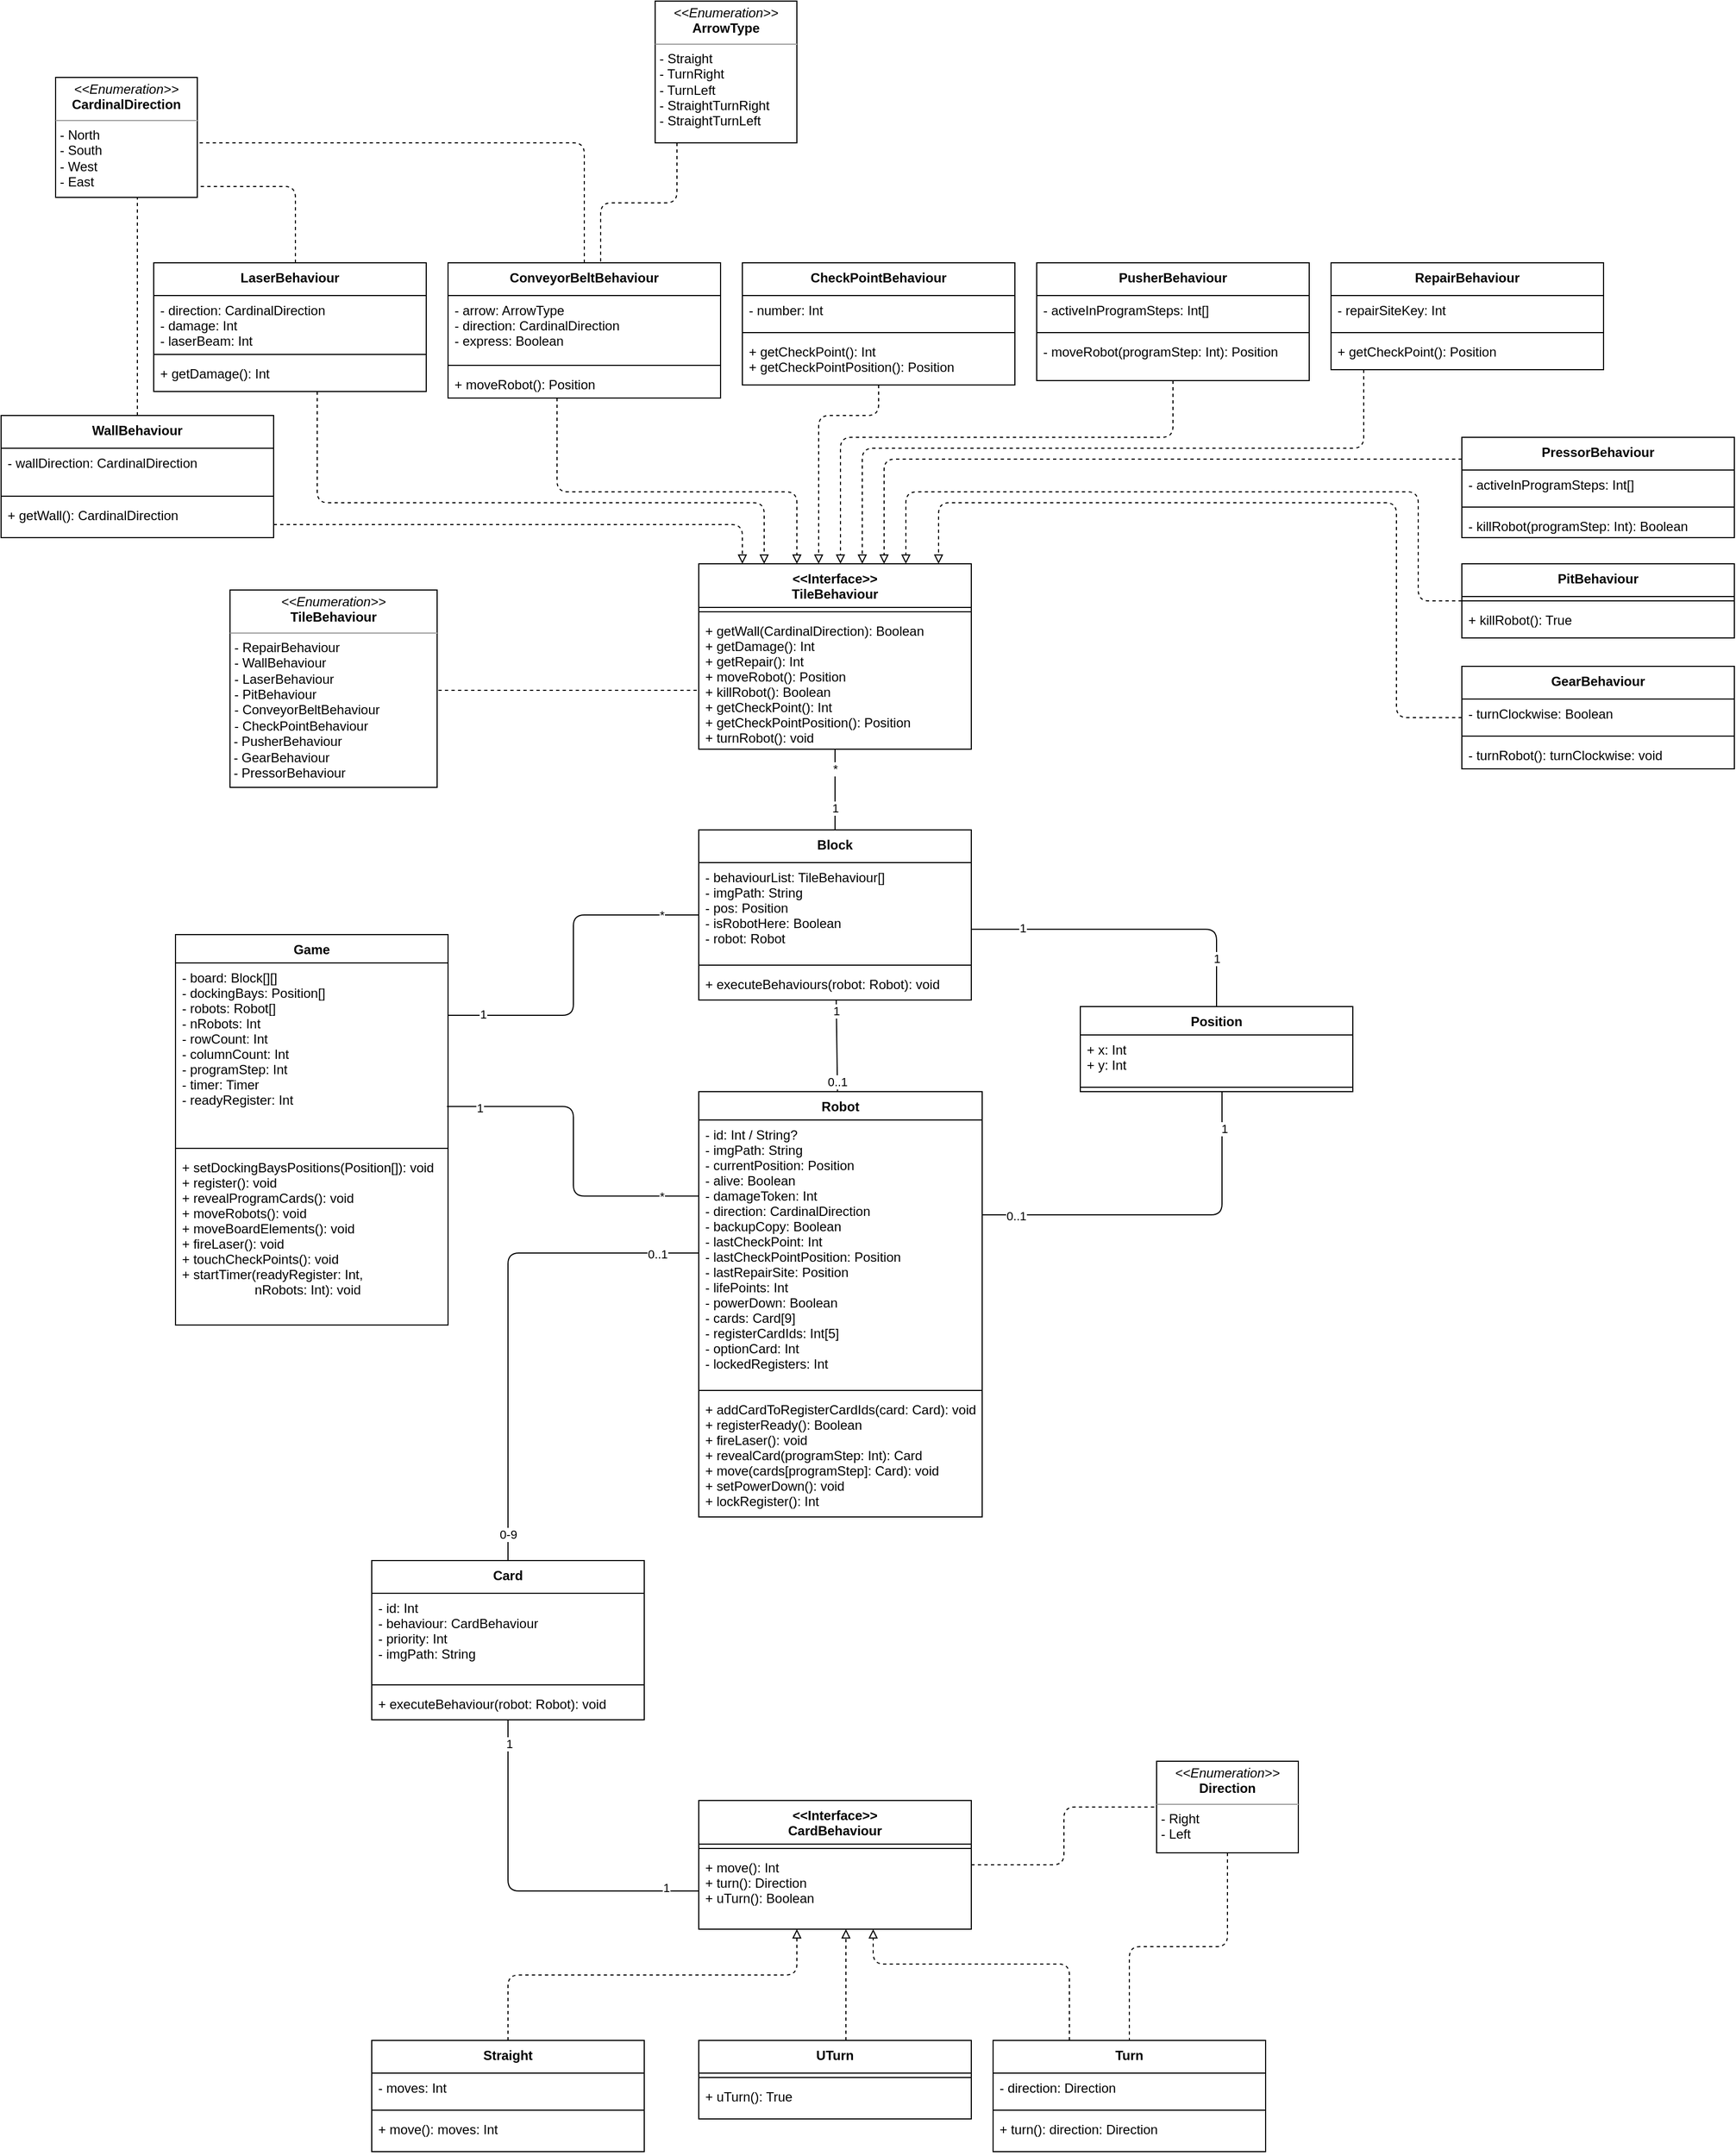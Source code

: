 <mxfile version="20.5.3" type="embed" pages="3"><diagram id="nbPlwiea_lh9dQgA5wQk" name="Page-1"><mxGraphModel dx="2298" dy="-212" grid="1" gridSize="10" guides="1" tooltips="1" connect="1" arrows="1" fold="1" page="1" pageScale="1" pageWidth="850" pageHeight="1100" background="none" math="0" shadow="0"><root><mxCell id="0"/><mxCell id="1" parent="0"/><mxCell id="116" value="" style="edgeStyle=orthogonalEdgeStyle;html=1;startArrow=none;startFill=0;endArrow=none;endFill=0;" parent="1" source="119" target="123" edge="1"><mxGeometry relative="1" as="geometry"><Array as="points"><mxPoint x="-295" y="2070"/><mxPoint x="-295" y="1978"/></Array></mxGeometry></mxCell><mxCell id="117" value="1" style="edgeLabel;html=1;align=center;verticalAlign=middle;resizable=0;points=[];" parent="116" vertex="1" connectable="0"><mxGeometry x="-0.805" y="1" relative="1" as="geometry"><mxPoint as="offset"/></mxGeometry></mxCell><mxCell id="118" value="*" style="edgeLabel;html=1;align=center;verticalAlign=middle;resizable=0;points=[];" parent="116" vertex="1" connectable="0"><mxGeometry x="0.789" relative="1" as="geometry"><mxPoint as="offset"/></mxGeometry></mxCell><mxCell id="119" value="Game" style="swimlane;fontStyle=1;align=center;verticalAlign=top;childLayout=stackLayout;horizontal=1;startSize=26;horizontalStack=0;resizeParent=1;resizeParentMax=0;resizeLast=0;collapsible=1;marginBottom=0;" parent="1" vertex="1"><mxGeometry x="-660" y="1996" width="250" height="358" as="geometry"/></mxCell><mxCell id="120" value="- board: Block[][]&#10;- dockingBays: Position[]&#10;- robots: Robot[]&#10;- nRobots: Int&#10;- rowCount: Int&#10;- columnCount: Int&#10;- programStep: Int&#10;- timer: Timer&#10;- readyRegister: Int" style="text;strokeColor=none;fillColor=none;align=left;verticalAlign=top;spacingLeft=4;spacingRight=4;overflow=hidden;rotatable=0;points=[[0,0.5],[1,0.5]];portConstraint=eastwest;" parent="119" vertex="1"><mxGeometry y="26" width="250" height="166" as="geometry"/></mxCell><mxCell id="121" value="" style="line;strokeWidth=1;fillColor=none;align=left;verticalAlign=middle;spacingTop=-1;spacingLeft=3;spacingRight=3;rotatable=0;labelPosition=right;points=[];portConstraint=eastwest;" parent="119" vertex="1"><mxGeometry y="192" width="250" height="8" as="geometry"/></mxCell><mxCell id="122" value="+ setDockingBaysPositions(Position[]): void&#10;+ register(): void&#10;+ revealProgramCards(): void&#10;+ moveRobots(): void&#10;+ moveBoardElements(): void&#10;+ fireLaser(): void&#10;+ touchCheckPoints(): void&#10;+ startTimer(readyRegister: Int, &#10;                    nRobots: Int): void" style="text;strokeColor=none;fillColor=none;align=left;verticalAlign=top;spacingLeft=4;spacingRight=4;overflow=hidden;rotatable=0;points=[[0,0.5],[1,0.5]];portConstraint=eastwest;" parent="119" vertex="1"><mxGeometry y="200" width="250" height="158" as="geometry"/></mxCell><mxCell id="220" value="1" style="edgeStyle=none;html=1;startArrow=none;startFill=0;endArrow=none;endFill=0;" parent="1" source="123" target="210" edge="1"><mxGeometry x="-0.46" relative="1" as="geometry"><Array as="points"><mxPoint x="-55" y="1870"/></Array><mxPoint as="offset"/></mxGeometry></mxCell><mxCell id="221" value="*" style="edgeLabel;html=1;align=center;verticalAlign=middle;resizable=0;points=[];" parent="220" vertex="1" connectable="0"><mxGeometry x="0.608" y="-2" relative="1" as="geometry"><mxPoint x="-2" y="3" as="offset"/></mxGeometry></mxCell><mxCell id="123" value="Block" style="swimlane;fontStyle=1;align=center;verticalAlign=top;childLayout=stackLayout;horizontal=1;startSize=30;horizontalStack=0;resizeParent=1;resizeParentMax=0;resizeLast=0;collapsible=1;marginBottom=0;" parent="1" vertex="1"><mxGeometry x="-180" y="1900" width="250" height="156" as="geometry"/></mxCell><mxCell id="124" value="- behaviourList: TileBehaviour[]&#10;- imgPath: String&#10;- pos: Position&#10;- isRobotHere: Boolean&#10;- robot: Robot" style="text;strokeColor=none;fillColor=none;align=left;verticalAlign=top;spacingLeft=4;spacingRight=4;overflow=hidden;rotatable=0;points=[[0,0.5],[1,0.5]];portConstraint=eastwest;" parent="123" vertex="1"><mxGeometry y="30" width="250" height="90" as="geometry"/></mxCell><mxCell id="125" value="" style="line;strokeWidth=1;fillColor=none;align=left;verticalAlign=middle;spacingTop=-1;spacingLeft=3;spacingRight=3;rotatable=0;labelPosition=right;points=[];portConstraint=eastwest;" parent="123" vertex="1"><mxGeometry y="120" width="250" height="8" as="geometry"/></mxCell><mxCell id="126" value="+ executeBehaviours(robot: Robot): void" style="text;strokeColor=none;fillColor=none;align=left;verticalAlign=top;spacingLeft=4;spacingRight=4;overflow=hidden;rotatable=0;points=[[0,0.5],[1,0.5]];portConstraint=eastwest;" parent="123" vertex="1"><mxGeometry y="128" width="250" height="28" as="geometry"/></mxCell><mxCell id="127" value="" style="edgeStyle=none;html=1;startArrow=none;startFill=0;endArrow=none;endFill=0;" parent="1" source="130" target="123" edge="1"><mxGeometry relative="1" as="geometry"><mxPoint x="-55" y="2034" as="targetPoint"/></mxGeometry></mxCell><mxCell id="128" value="0..1" style="edgeLabel;html=1;align=center;verticalAlign=middle;resizable=0;points=[];" parent="127" vertex="1" connectable="0"><mxGeometry x="-0.787" relative="1" as="geometry"><mxPoint as="offset"/></mxGeometry></mxCell><mxCell id="129" value="1" style="edgeLabel;html=1;align=center;verticalAlign=middle;resizable=0;points=[];" parent="127" vertex="1" connectable="0"><mxGeometry x="0.767" relative="1" as="geometry"><mxPoint as="offset"/></mxGeometry></mxCell><mxCell id="130" value="Robot" style="swimlane;fontStyle=1;align=center;verticalAlign=top;childLayout=stackLayout;horizontal=1;startSize=26;horizontalStack=0;resizeParent=1;resizeParentMax=0;resizeLast=0;collapsible=1;marginBottom=0;" parent="1" vertex="1"><mxGeometry x="-180" y="2140" width="260" height="390" as="geometry"/></mxCell><mxCell id="131" value="- id: Int / String?&#10;- imgPath: String&#10;- currentPosition: Position&#10;- alive: Boolean&#10;- damageToken: Int&#10;- direction: CardinalDirection&#10;- backupCopy: Boolean&#10;- lastCheckPoint: Int&#10;- lastCheckPointPosition: Position&#10;- lastRepairSite: Position&#10;- lifePoints: Int&#10;- powerDown: Boolean&#10;- cards: Card[9]&#10;- registerCardIds: Int[5] &#10;- optionCard: Int&#10;- lockedRegisters: Int" style="text;strokeColor=none;fillColor=none;align=left;verticalAlign=top;spacingLeft=4;spacingRight=4;overflow=hidden;rotatable=0;points=[[0,0.5],[1,0.5]];portConstraint=eastwest;" parent="130" vertex="1"><mxGeometry y="26" width="260" height="244" as="geometry"/></mxCell><mxCell id="132" value="" style="line;strokeWidth=1;fillColor=none;align=left;verticalAlign=middle;spacingTop=-1;spacingLeft=3;spacingRight=3;rotatable=0;labelPosition=right;points=[];portConstraint=eastwest;" parent="130" vertex="1"><mxGeometry y="270" width="260" height="8" as="geometry"/></mxCell><mxCell id="133" value="+ addCardToRegisterCardIds(card: Card): void&#10;+ registerReady(): Boolean&#10;+ fireLaser(): void&#10;+ revealCard(programStep: Int): Card&#10;+ move(cards[programStep]: Card): void&#10;+ setPowerDown(): void&#10;+ lockRegister(): Int" style="text;strokeColor=none;fillColor=none;align=left;verticalAlign=top;spacingLeft=4;spacingRight=4;overflow=hidden;rotatable=0;points=[[0,0.5],[1,0.5]];portConstraint=eastwest;" parent="130" vertex="1"><mxGeometry y="278" width="260" height="112" as="geometry"/></mxCell><mxCell id="134" value="" style="edgeStyle=orthogonalEdgeStyle;html=1;startArrow=none;startFill=0;endArrow=none;endFill=0;entryX=0;entryY=0.286;entryDx=0;entryDy=0;entryPerimeter=0;exitX=0.996;exitY=0.793;exitDx=0;exitDy=0;exitPerimeter=0;" parent="1" source="120" target="131" edge="1"><mxGeometry relative="1" as="geometry"><mxPoint x="-370" y="2062.909" as="sourcePoint"/><mxPoint x="-290" y="2041.091" as="targetPoint"/></mxGeometry></mxCell><mxCell id="135" value="1" style="edgeLabel;html=1;align=center;verticalAlign=middle;resizable=0;points=[];" parent="134" vertex="1" connectable="0"><mxGeometry x="-0.81" y="-1" relative="1" as="geometry"><mxPoint as="offset"/></mxGeometry></mxCell><mxCell id="136" value="*" style="edgeLabel;html=1;align=center;verticalAlign=middle;resizable=0;points=[];" parent="134" vertex="1" connectable="0"><mxGeometry x="0.781" relative="1" as="geometry"><mxPoint as="offset"/></mxGeometry></mxCell><mxCell id="137" value="Position" style="swimlane;fontStyle=1;align=center;verticalAlign=top;childLayout=stackLayout;horizontal=1;startSize=26;horizontalStack=0;resizeParent=1;resizeParentMax=0;resizeLast=0;collapsible=1;marginBottom=0;" parent="1" vertex="1"><mxGeometry x="170" y="2062" width="250" height="78" as="geometry"/></mxCell><mxCell id="138" value="+ x: Int&#10;+ y: Int" style="text;strokeColor=none;fillColor=none;align=left;verticalAlign=top;spacingLeft=4;spacingRight=4;overflow=hidden;rotatable=0;points=[[0,0.5],[1,0.5]];portConstraint=eastwest;" parent="137" vertex="1"><mxGeometry y="26" width="250" height="44" as="geometry"/></mxCell><mxCell id="139" value="" style="line;strokeWidth=1;fillColor=none;align=left;verticalAlign=middle;spacingTop=-1;spacingLeft=3;spacingRight=3;rotatable=0;labelPosition=right;points=[];portConstraint=eastwest;" parent="137" vertex="1"><mxGeometry y="70" width="250" height="8" as="geometry"/></mxCell><mxCell id="140" style="edgeStyle=orthogonalEdgeStyle;html=1;startArrow=none;startFill=0;endArrow=none;endFill=0;entryX=1.001;entryY=0.679;entryDx=0;entryDy=0;entryPerimeter=0;" parent="1" source="137" target="124" edge="1"><mxGeometry relative="1" as="geometry"/></mxCell><mxCell id="141" value="1" style="edgeLabel;html=1;align=center;verticalAlign=middle;resizable=0;points=[];" parent="140" vertex="1" connectable="0"><mxGeometry x="0.683" y="-1" relative="1" as="geometry"><mxPoint as="offset"/></mxGeometry></mxCell><mxCell id="142" value="1" style="edgeLabel;html=1;align=center;verticalAlign=middle;resizable=0;points=[];" parent="140" vertex="1" connectable="0"><mxGeometry x="-0.703" relative="1" as="geometry"><mxPoint as="offset"/></mxGeometry></mxCell><mxCell id="143" style="edgeStyle=orthogonalEdgeStyle;html=1;startArrow=none;startFill=0;endArrow=none;endFill=0;" parent="1" source="137" target="130" edge="1"><mxGeometry relative="1" as="geometry"><mxPoint x="260" y="2000" as="sourcePoint"/><Array as="points"><mxPoint x="300" y="2253"/></Array></mxGeometry></mxCell><mxCell id="144" value="0..1" style="edgeLabel;html=1;align=center;verticalAlign=middle;resizable=0;points=[];" parent="143" vertex="1" connectable="0"><mxGeometry x="0.811" y="1" relative="1" as="geometry"><mxPoint x="-1" as="offset"/></mxGeometry></mxCell><mxCell id="145" value="1" style="edgeLabel;html=1;align=center;verticalAlign=middle;resizable=0;points=[];" parent="143" vertex="1" connectable="0"><mxGeometry x="-0.8" y="2" relative="1" as="geometry"><mxPoint as="offset"/></mxGeometry></mxCell><mxCell id="146" style="edgeStyle=orthogonalEdgeStyle;html=1;startArrow=none;startFill=0;endArrow=none;endFill=0;dashed=1;exitX=0;exitY=0.5;exitDx=0;exitDy=0;" parent="1" source="147" target="207" edge="1"><mxGeometry relative="1" as="geometry"><Array as="points"><mxPoint x="-610" y="1772"/></Array></mxGeometry></mxCell><mxCell id="147" value="&lt;p style=&quot;margin: 0px ; margin-top: 4px ; text-align: center&quot;&gt;&lt;i&gt;&amp;lt;&amp;lt;Enumeration&amp;gt;&amp;gt;&lt;/i&gt;&lt;br&gt;&lt;span style=&quot;text-align: left&quot;&gt;&lt;b&gt;TileBehaviour&lt;/b&gt;&lt;/span&gt;&lt;br&gt;&lt;/p&gt;&lt;hr size=&quot;1&quot;&gt;&lt;p style=&quot;margin: 0px ; margin-left: 4px&quot;&gt;- RepairBehaviour&lt;/p&gt;&lt;p style=&quot;margin: 0px ; margin-left: 4px&quot;&gt;- WallBehaviour&lt;/p&gt;&lt;p style=&quot;margin: 0px ; margin-left: 4px&quot;&gt;- LaserBehaviour&lt;/p&gt;&lt;p style=&quot;margin: 0px ; margin-left: 4px&quot;&gt;- PitBehaviour&lt;/p&gt;&lt;p style=&quot;margin: 0px ; margin-left: 4px&quot;&gt;- ConveyorBeltBehaviour&lt;/p&gt;&lt;p style=&quot;margin: 0px ; margin-left: 4px&quot;&gt;- CheckPointBehaviour&lt;/p&gt;&amp;nbsp;- PusherBehaviour&lt;br&gt;&amp;nbsp;- GearBehaviour&lt;br&gt;&amp;nbsp;- PressorBehaviour&lt;br&gt;&lt;p style=&quot;margin: 0px ; margin-left: 4px&quot;&gt;&lt;/p&gt;&lt;p style=&quot;margin: 0px ; margin-left: 4px&quot;&gt;&lt;br&gt;&lt;/p&gt;" style="verticalAlign=top;align=left;overflow=fill;fontSize=12;fontFamily=Helvetica;html=1;" parent="1" vertex="1"><mxGeometry x="-610" y="1680" width="190" height="181" as="geometry"/></mxCell><mxCell id="149" value="RepairBehaviour" style="swimlane;fontStyle=1;align=center;verticalAlign=top;childLayout=stackLayout;horizontal=1;startSize=30;horizontalStack=0;resizeParent=1;resizeParentMax=0;resizeLast=0;collapsible=1;marginBottom=0;" parent="1" vertex="1"><mxGeometry x="400" y="1380" width="250" height="98" as="geometry"/></mxCell><mxCell id="150" value="- repairSiteKey: Int&#10;" style="text;strokeColor=none;fillColor=none;align=left;verticalAlign=top;spacingLeft=4;spacingRight=4;overflow=hidden;rotatable=0;points=[[0,0.5],[1,0.5]];portConstraint=eastwest;" parent="149" vertex="1"><mxGeometry y="30" width="250" height="30" as="geometry"/></mxCell><mxCell id="151" value="" style="line;strokeWidth=1;fillColor=none;align=left;verticalAlign=middle;spacingTop=-1;spacingLeft=3;spacingRight=3;rotatable=0;labelPosition=right;points=[];portConstraint=eastwest;" parent="149" vertex="1"><mxGeometry y="60" width="250" height="8" as="geometry"/></mxCell><mxCell id="212" value="+ getCheckPoint(): Position" style="text;strokeColor=none;fillColor=none;align=left;verticalAlign=top;spacingLeft=4;spacingRight=4;overflow=hidden;rotatable=0;points=[[0,0.5],[1,0.5]];portConstraint=eastwest;" parent="149" vertex="1"><mxGeometry y="68" width="250" height="30" as="geometry"/></mxCell><mxCell id="154" value="LaserBehaviour" style="swimlane;fontStyle=1;align=center;verticalAlign=top;childLayout=stackLayout;horizontal=1;startSize=30;horizontalStack=0;resizeParent=1;resizeParentMax=0;resizeLast=0;collapsible=1;marginBottom=0;" parent="1" vertex="1"><mxGeometry x="-680" y="1380" width="250" height="118" as="geometry"/></mxCell><mxCell id="155" value="- direction: CardinalDirection&#10;- damage: Int&#10;- laserBeam: Int&#10;" style="text;strokeColor=none;fillColor=none;align=left;verticalAlign=top;spacingLeft=4;spacingRight=4;overflow=hidden;rotatable=0;points=[[0,0.5],[1,0.5]];portConstraint=eastwest;fontStyle=0" parent="154" vertex="1"><mxGeometry y="30" width="250" height="50" as="geometry"/></mxCell><mxCell id="156" value="" style="line;strokeWidth=1;fillColor=none;align=left;verticalAlign=middle;spacingTop=-1;spacingLeft=3;spacingRight=3;rotatable=0;labelPosition=right;points=[];portConstraint=eastwest;" parent="154" vertex="1"><mxGeometry y="80" width="250" height="8" as="geometry"/></mxCell><mxCell id="157" value="+ getDamage(): Int" style="text;strokeColor=none;fillColor=none;align=left;verticalAlign=top;spacingLeft=4;spacingRight=4;overflow=hidden;rotatable=0;points=[[0,0.5],[1,0.5]];portConstraint=eastwest;" parent="154" vertex="1"><mxGeometry y="88" width="250" height="30" as="geometry"/></mxCell><mxCell id="159" value="WallBehaviour" style="swimlane;fontStyle=1;align=center;verticalAlign=top;childLayout=stackLayout;horizontal=1;startSize=30;horizontalStack=0;resizeParent=1;resizeParentMax=0;resizeLast=0;collapsible=1;marginBottom=0;" parent="1" vertex="1"><mxGeometry x="-820" y="1520" width="250" height="112" as="geometry"/></mxCell><mxCell id="160" value="- wallDirection: CardinalDirection" style="text;strokeColor=none;fillColor=none;align=left;verticalAlign=top;spacingLeft=4;spacingRight=4;overflow=hidden;rotatable=0;points=[[0,0.5],[1,0.5]];portConstraint=eastwest;fontStyle=0" parent="159" vertex="1"><mxGeometry y="30" width="250" height="40" as="geometry"/></mxCell><mxCell id="161" value="" style="line;strokeWidth=1;fillColor=none;align=left;verticalAlign=middle;spacingTop=-1;spacingLeft=3;spacingRight=3;rotatable=0;labelPosition=right;points=[];portConstraint=eastwest;" parent="159" vertex="1"><mxGeometry y="70" width="250" height="8" as="geometry"/></mxCell><mxCell id="162" value="+ getWall(): CardinalDirection" style="text;strokeColor=none;fillColor=none;align=left;verticalAlign=top;spacingLeft=4;spacingRight=4;overflow=hidden;rotatable=0;points=[[0,0.5],[1,0.5]];portConstraint=eastwest;" parent="159" vertex="1"><mxGeometry y="78" width="250" height="34" as="geometry"/></mxCell><mxCell id="166" value="&lt;p style=&quot;margin: 0px ; margin-top: 4px ; text-align: center&quot;&gt;&lt;i&gt;&amp;lt;&amp;lt;Enumeration&amp;gt;&amp;gt;&lt;/i&gt;&lt;br&gt;&lt;span style=&quot;text-align: left&quot;&gt;&lt;b&gt;CardinalDirection&lt;/b&gt;&lt;/span&gt;&lt;br&gt;&lt;/p&gt;&lt;hr size=&quot;1&quot;&gt;&lt;p style=&quot;margin: 0px ; margin-left: 4px&quot;&gt;- North&lt;/p&gt;&lt;p style=&quot;margin: 0px ; margin-left: 4px&quot;&gt;- South&lt;/p&gt;&lt;p style=&quot;margin: 0px ; margin-left: 4px&quot;&gt;- West&lt;/p&gt;&lt;p style=&quot;margin: 0px ; margin-left: 4px&quot;&gt;- East&lt;/p&gt;&lt;p style=&quot;margin: 0px ; margin-left: 4px&quot;&gt;&lt;/p&gt;&lt;p style=&quot;margin: 0px ; margin-left: 4px&quot;&gt;&lt;br&gt;&lt;/p&gt;" style="verticalAlign=top;align=left;overflow=fill;fontSize=12;fontFamily=Helvetica;html=1;" parent="1" vertex="1"><mxGeometry x="-770" y="1210" width="130" height="110" as="geometry"/></mxCell><mxCell id="170" value="PitBehaviour&#10;" style="swimlane;fontStyle=1;align=center;verticalAlign=top;childLayout=stackLayout;horizontal=1;startSize=30;horizontalStack=0;resizeParent=1;resizeParentMax=0;resizeLast=0;collapsible=1;marginBottom=0;" parent="1" vertex="1"><mxGeometry x="520" y="1656" width="250" height="68" as="geometry"/></mxCell><mxCell id="172" value="" style="line;strokeWidth=1;fillColor=none;align=left;verticalAlign=middle;spacingTop=-1;spacingLeft=3;spacingRight=3;rotatable=0;labelPosition=right;points=[];portConstraint=eastwest;" parent="170" vertex="1"><mxGeometry y="30" width="250" height="8" as="geometry"/></mxCell><mxCell id="173" value="+ killRobot(): True" style="text;strokeColor=none;fillColor=none;align=left;verticalAlign=top;spacingLeft=4;spacingRight=4;overflow=hidden;rotatable=0;points=[[0,0.5],[1,0.5]];portConstraint=eastwest;" parent="170" vertex="1"><mxGeometry y="38" width="250" height="30" as="geometry"/></mxCell><mxCell id="175" value="ConveyorBeltBehaviour&#10;" style="swimlane;fontStyle=1;align=center;verticalAlign=top;childLayout=stackLayout;horizontal=1;startSize=30;horizontalStack=0;resizeParent=1;resizeParentMax=0;resizeLast=0;collapsible=1;marginBottom=0;" parent="1" vertex="1"><mxGeometry x="-410" y="1380" width="250" height="124" as="geometry"/></mxCell><mxCell id="176" value="- arrow: ArrowType&#10;- direction: CardinalDirection&#10;- express: Boolean&#10;" style="text;strokeColor=none;fillColor=none;align=left;verticalAlign=top;spacingLeft=4;spacingRight=4;overflow=hidden;rotatable=0;points=[[0,0.5],[1,0.5]];portConstraint=eastwest;" parent="175" vertex="1"><mxGeometry y="30" width="250" height="60" as="geometry"/></mxCell><mxCell id="177" value="" style="line;strokeWidth=1;fillColor=none;align=left;verticalAlign=middle;spacingTop=-1;spacingLeft=3;spacingRight=3;rotatable=0;labelPosition=right;points=[];portConstraint=eastwest;" parent="175" vertex="1"><mxGeometry y="90" width="250" height="8" as="geometry"/></mxCell><mxCell id="178" value="+ moveRobot(): Position" style="text;strokeColor=none;fillColor=none;align=left;verticalAlign=top;spacingLeft=4;spacingRight=4;overflow=hidden;rotatable=0;points=[[0,0.5],[1,0.5]];portConstraint=eastwest;" parent="175" vertex="1"><mxGeometry y="98" width="250" height="26" as="geometry"/></mxCell><mxCell id="179" style="edgeStyle=orthogonalEdgeStyle;html=1;dashed=1;startArrow=none;startFill=0;endArrow=none;endFill=0;" parent="1" source="180" target="175" edge="1"><mxGeometry relative="1" as="geometry"><mxPoint x="-250" y="1340" as="targetPoint"/><Array as="points"><mxPoint x="-200" y="1325"/><mxPoint x="-270" y="1325"/></Array></mxGeometry></mxCell><mxCell id="180" value="&lt;p style=&quot;margin: 0px ; margin-top: 4px ; text-align: center&quot;&gt;&lt;i&gt;&amp;lt;&amp;lt;Enumeration&amp;gt;&amp;gt;&lt;/i&gt;&lt;br&gt;&lt;span style=&quot;text-align: left&quot;&gt;&lt;b&gt;ArrowType&lt;/b&gt;&lt;/span&gt;&lt;br&gt;&lt;/p&gt;&lt;hr size=&quot;1&quot;&gt;&lt;p style=&quot;margin: 0px ; margin-left: 4px&quot;&gt;- Straight&lt;/p&gt;&lt;p style=&quot;margin: 0px ; margin-left: 4px&quot;&gt;- TurnRight&lt;/p&gt;&lt;p style=&quot;margin: 0px ; margin-left: 4px&quot;&gt;- TurnLeft&lt;/p&gt;&lt;p style=&quot;margin: 0px ; margin-left: 4px&quot;&gt;&lt;span&gt;- StraightTurnRight&lt;/span&gt;&lt;/p&gt;&lt;p style=&quot;margin: 0px ; margin-left: 4px&quot;&gt;&lt;span&gt;- StraightTurnLeft&lt;/span&gt;&lt;/p&gt;&lt;p style=&quot;margin: 0px ; margin-left: 4px&quot;&gt;&lt;/p&gt;&lt;p style=&quot;margin: 0px ; margin-left: 4px&quot;&gt;&lt;br&gt;&lt;/p&gt;" style="verticalAlign=top;align=left;overflow=fill;fontSize=12;fontFamily=Helvetica;html=1;" parent="1" vertex="1"><mxGeometry x="-220" y="1140" width="130" height="130" as="geometry"/></mxCell><mxCell id="183" value="CheckPointBehaviour" style="swimlane;fontStyle=1;align=center;verticalAlign=top;childLayout=stackLayout;horizontal=1;startSize=30;horizontalStack=0;resizeParent=1;resizeParentMax=0;resizeLast=0;collapsible=1;marginBottom=0;" parent="1" vertex="1"><mxGeometry x="-140" y="1380" width="250" height="112" as="geometry"/></mxCell><mxCell id="184" value="- number: Int&#10;" style="text;strokeColor=none;fillColor=none;align=left;verticalAlign=top;spacingLeft=4;spacingRight=4;overflow=hidden;rotatable=0;points=[[0,0.5],[1,0.5]];portConstraint=eastwest;" parent="183" vertex="1"><mxGeometry y="30" width="250" height="30" as="geometry"/></mxCell><mxCell id="185" value="" style="line;strokeWidth=1;fillColor=none;align=left;verticalAlign=middle;spacingTop=-1;spacingLeft=3;spacingRight=3;rotatable=0;labelPosition=right;points=[];portConstraint=eastwest;" parent="183" vertex="1"><mxGeometry y="60" width="250" height="8" as="geometry"/></mxCell><mxCell id="186" value="+ getCheckPoint(): Int&#10;+ getCheckPointPosition(): Position&#10;" style="text;strokeColor=none;fillColor=none;align=left;verticalAlign=top;spacingLeft=4;spacingRight=4;overflow=hidden;rotatable=0;points=[[0,0.5],[1,0.5]];portConstraint=eastwest;" parent="183" vertex="1"><mxGeometry y="68" width="250" height="44" as="geometry"/></mxCell><mxCell id="193" value="PusherBehaviour" style="swimlane;fontStyle=1;align=center;verticalAlign=top;childLayout=stackLayout;horizontal=1;startSize=30;horizontalStack=0;resizeParent=1;resizeParentMax=0;resizeLast=0;collapsible=1;marginBottom=0;" parent="1" vertex="1"><mxGeometry x="130" y="1380" width="250" height="108" as="geometry"/></mxCell><mxCell id="194" value="- activeInProgramSteps: Int[]&#10;" style="text;strokeColor=none;fillColor=none;align=left;verticalAlign=top;spacingLeft=4;spacingRight=4;overflow=hidden;rotatable=0;points=[[0,0.5],[1,0.5]];portConstraint=eastwest;" parent="193" vertex="1"><mxGeometry y="30" width="250" height="30" as="geometry"/></mxCell><mxCell id="195" value="" style="line;strokeWidth=1;fillColor=none;align=left;verticalAlign=middle;spacingTop=-1;spacingLeft=3;spacingRight=3;rotatable=0;labelPosition=right;points=[];portConstraint=eastwest;" parent="193" vertex="1"><mxGeometry y="60" width="250" height="8" as="geometry"/></mxCell><mxCell id="196" value="- moveRobot(programStep: Int): Position" style="text;strokeColor=none;fillColor=none;align=left;verticalAlign=top;spacingLeft=4;spacingRight=4;overflow=hidden;rotatable=0;points=[[0,0.5],[1,0.5]];portConstraint=eastwest;" parent="193" vertex="1"><mxGeometry y="68" width="250" height="40" as="geometry"/></mxCell><mxCell id="198" value="GearBehaviour" style="swimlane;fontStyle=1;align=center;verticalAlign=top;childLayout=stackLayout;horizontal=1;startSize=30;horizontalStack=0;resizeParent=1;resizeParentMax=0;resizeLast=0;collapsible=1;marginBottom=0;" parent="1" vertex="1"><mxGeometry x="520" y="1750" width="250" height="94" as="geometry"/></mxCell><mxCell id="199" value="- turnClockwise: Boolean&#10;" style="text;strokeColor=none;fillColor=none;align=left;verticalAlign=top;spacingLeft=4;spacingRight=4;overflow=hidden;rotatable=0;points=[[0,0.5],[1,0.5]];portConstraint=eastwest;" parent="198" vertex="1"><mxGeometry y="30" width="250" height="30" as="geometry"/></mxCell><mxCell id="200" value="" style="line;strokeWidth=1;fillColor=none;align=left;verticalAlign=middle;spacingTop=-1;spacingLeft=3;spacingRight=3;rotatable=0;labelPosition=right;points=[];portConstraint=eastwest;" parent="198" vertex="1"><mxGeometry y="60" width="250" height="8" as="geometry"/></mxCell><mxCell id="201" value="- turnRobot(): turnClockwise: void" style="text;strokeColor=none;fillColor=none;align=left;verticalAlign=top;spacingLeft=4;spacingRight=4;overflow=hidden;rotatable=0;points=[[0,0.5],[1,0.5]];portConstraint=eastwest;" parent="198" vertex="1"><mxGeometry y="68" width="250" height="26" as="geometry"/></mxCell><mxCell id="203" value="PressorBehaviour" style="swimlane;fontStyle=1;align=center;verticalAlign=top;childLayout=stackLayout;horizontal=1;startSize=30;horizontalStack=0;resizeParent=1;resizeParentMax=0;resizeLast=0;collapsible=1;marginBottom=0;" parent="1" vertex="1"><mxGeometry x="520" y="1540" width="250" height="92" as="geometry"/></mxCell><mxCell id="204" value="- activeInProgramSteps: Int[]&#10;&#10;" style="text;strokeColor=none;fillColor=none;align=left;verticalAlign=top;spacingLeft=4;spacingRight=4;overflow=hidden;rotatable=0;points=[[0,0.5],[1,0.5]];portConstraint=eastwest;" parent="203" vertex="1"><mxGeometry y="30" width="250" height="30" as="geometry"/></mxCell><mxCell id="205" value="" style="line;strokeWidth=1;fillColor=none;align=left;verticalAlign=middle;spacingTop=-1;spacingLeft=3;spacingRight=3;rotatable=0;labelPosition=right;points=[];portConstraint=eastwest;" parent="203" vertex="1"><mxGeometry y="60" width="250" height="8" as="geometry"/></mxCell><mxCell id="206" value="- killRobot(programStep: Int): Boolean" style="text;strokeColor=none;fillColor=none;align=left;verticalAlign=top;spacingLeft=4;spacingRight=4;overflow=hidden;rotatable=0;points=[[0,0.5],[1,0.5]];portConstraint=eastwest;" parent="203" vertex="1"><mxGeometry y="68" width="250" height="24" as="geometry"/></mxCell><mxCell id="207" value="&lt;&lt;Interface&gt;&gt;&#10;TileBehaviour&#10;" style="swimlane;fontStyle=1;align=center;verticalAlign=top;childLayout=stackLayout;horizontal=1;startSize=40;horizontalStack=0;resizeParent=1;resizeParentMax=0;resizeLast=0;collapsible=1;marginBottom=0;" parent="1" vertex="1"><mxGeometry x="-180" y="1656" width="250" height="170" as="geometry"/></mxCell><mxCell id="209" value="" style="line;strokeWidth=1;fillColor=none;align=left;verticalAlign=middle;spacingTop=-1;spacingLeft=3;spacingRight=3;rotatable=0;labelPosition=right;points=[];portConstraint=eastwest;" parent="207" vertex="1"><mxGeometry y="40" width="250" height="8" as="geometry"/></mxCell><mxCell id="210" value="+ getWall(CardinalDirection): Boolean&#10;+ getDamage(): Int&#10;+ getRepair(): Int&#10;+ moveRobot(): Position&#10;+ killRobot(): Boolean&#10;+ getCheckPoint(): Int&#10;+ getCheckPointPosition(): Position&#10;+ turnRobot(): void&#10;" style="text;strokeColor=none;fillColor=none;align=left;verticalAlign=top;spacingLeft=4;spacingRight=4;overflow=hidden;rotatable=0;points=[[0,0.5],[1,0.5]];portConstraint=eastwest;fontStyle=0" parent="207" vertex="1"><mxGeometry y="48" width="250" height="122" as="geometry"/></mxCell><mxCell id="214" style="edgeStyle=orthogonalEdgeStyle;html=1;dashed=1;startArrow=none;startFill=0;endArrow=none;endFill=0;" parent="1" source="159" target="166" edge="1"><mxGeometry relative="1" as="geometry"><mxPoint x="-370.0" y="1629" as="sourcePoint"/><mxPoint x="-350" y="1640" as="targetPoint"/><Array as="points"><mxPoint x="-765" y="1520"/><mxPoint x="-750" y="1520"/></Array></mxGeometry></mxCell><mxCell id="215" style="edgeStyle=orthogonalEdgeStyle;html=1;dashed=1;startArrow=none;startFill=0;endArrow=none;endFill=0;" parent="1" source="154" target="166" edge="1"><mxGeometry relative="1" as="geometry"><mxPoint x="-630" y="1638.0" as="sourcePoint"/><mxPoint x="-395" y="1730" as="targetPoint"/><Array as="points"><mxPoint x="-550" y="1310"/></Array></mxGeometry></mxCell><mxCell id="216" style="edgeStyle=orthogonalEdgeStyle;html=1;dashed=1;startArrow=none;startFill=0;endArrow=none;endFill=0;" parent="1" source="175" target="166" edge="1"><mxGeometry relative="1" as="geometry"><mxPoint x="-550.0" y="1518" as="sourcePoint"/><mxPoint x="-460" y="1785" as="targetPoint"/><Array as="points"><mxPoint x="-285" y="1270"/></Array></mxGeometry></mxCell><mxCell id="217" style="edgeStyle=orthogonalEdgeStyle;html=1;dashed=1;startArrow=none;startFill=0;endArrow=block;endFill=0;" parent="1" source="159" target="207" edge="1"><mxGeometry relative="1" as="geometry"><mxPoint x="-480" y="1459.0" as="sourcePoint"/><mxPoint x="-430.0" y="1730" as="targetPoint"/><Array as="points"><mxPoint x="-140" y="1620"/></Array></mxGeometry></mxCell><mxCell id="218" style="edgeStyle=orthogonalEdgeStyle;html=1;dashed=1;startArrow=none;startFill=0;endArrow=block;endFill=0;" parent="1" source="154" target="207" edge="1"><mxGeometry relative="1" as="geometry"><mxPoint x="-630" y="1644.034" as="sourcePoint"/><mxPoint x="-45" y="1700" as="targetPoint"/><Array as="points"><mxPoint x="-530" y="1600"/><mxPoint x="-120" y="1600"/></Array></mxGeometry></mxCell><mxCell id="219" style="edgeStyle=orthogonalEdgeStyle;html=1;dashed=1;startArrow=none;startFill=0;endArrow=block;endFill=0;" parent="1" source="175" target="207" edge="1"><mxGeometry relative="1" as="geometry"><mxPoint x="-605" y="1518.0" as="sourcePoint"/><mxPoint x="-35" y="1700" as="targetPoint"/><Array as="points"><mxPoint x="-310" y="1590"/><mxPoint x="-90" y="1590"/></Array></mxGeometry></mxCell><mxCell id="222" style="edgeStyle=orthogonalEdgeStyle;html=1;dashed=1;startArrow=none;startFill=0;endArrow=block;endFill=0;" parent="1" source="183" target="207" edge="1"><mxGeometry relative="1" as="geometry"><mxPoint x="-299.966" y="1514" as="sourcePoint"/><mxPoint x="-25" y="1666" as="targetPoint"/><Array as="points"><mxPoint x="-15" y="1520"/><mxPoint x="-70" y="1520"/></Array></mxGeometry></mxCell><mxCell id="223" style="edgeStyle=orthogonalEdgeStyle;html=1;dashed=1;startArrow=none;startFill=0;endArrow=block;endFill=0;" parent="1" source="193" target="207" edge="1"><mxGeometry relative="1" as="geometry"><mxPoint x="-289.966" y="1524" as="sourcePoint"/><mxPoint x="-15" y="1676" as="targetPoint"/><Array as="points"><mxPoint x="255" y="1540"/><mxPoint x="-50" y="1540"/></Array></mxGeometry></mxCell><mxCell id="224" style="edgeStyle=orthogonalEdgeStyle;html=1;dashed=1;startArrow=none;startFill=0;endArrow=block;endFill=0;" parent="1" source="149" target="207" edge="1"><mxGeometry relative="1" as="geometry"><mxPoint x="265" y="1498.0" as="sourcePoint"/><mxPoint x="-109.966" y="1666" as="targetPoint"/><Array as="points"><mxPoint x="430" y="1550"/><mxPoint x="-30" y="1550"/></Array></mxGeometry></mxCell><mxCell id="225" style="edgeStyle=orthogonalEdgeStyle;html=1;dashed=1;startArrow=none;startFill=0;endArrow=block;endFill=0;" parent="1" source="203" target="207" edge="1"><mxGeometry relative="1" as="geometry"><mxPoint x="440.034" y="1488.0" as="sourcePoint"/><mxPoint x="-99.966" y="1666" as="targetPoint"/><Array as="points"><mxPoint x="-10" y="1560"/></Array></mxGeometry></mxCell><mxCell id="226" style="edgeStyle=orthogonalEdgeStyle;html=1;dashed=1;startArrow=none;startFill=0;endArrow=block;endFill=0;" parent="1" source="170" target="207" edge="1"><mxGeometry relative="1" as="geometry"><mxPoint x="530.0" y="1570.034" as="sourcePoint"/><mxPoint x="-89.966" y="1666" as="targetPoint"/><Array as="points"><mxPoint x="480" y="1690"/><mxPoint x="480" y="1590"/><mxPoint x="10" y="1590"/></Array></mxGeometry></mxCell><mxCell id="227" style="edgeStyle=orthogonalEdgeStyle;html=1;dashed=1;startArrow=none;startFill=0;endArrow=block;endFill=0;" parent="1" source="198" target="207" edge="1"><mxGeometry relative="1" as="geometry"><mxPoint x="530.0" y="1700.034" as="sourcePoint"/><mxPoint x="-79.966" y="1666" as="targetPoint"/><Array as="points"><mxPoint x="460" y="1797"/><mxPoint x="460" y="1600"/><mxPoint x="40" y="1600"/></Array></mxGeometry></mxCell><mxCell id="240" style="edgeStyle=orthogonalEdgeStyle;html=1;startArrow=none;startFill=0;endArrow=none;endFill=0;" parent="1" source="231" target="131" edge="1"><mxGeometry relative="1" as="geometry"/></mxCell><mxCell id="241" value="0-9" style="edgeLabel;html=1;align=center;verticalAlign=middle;resizable=0;points=[];" parent="240" vertex="1" connectable="0"><mxGeometry x="-0.892" y="-4" relative="1" as="geometry"><mxPoint x="-4" as="offset"/></mxGeometry></mxCell><mxCell id="242" value="0..1" style="edgeLabel;html=1;align=center;verticalAlign=middle;resizable=0;points=[];" parent="240" vertex="1" connectable="0"><mxGeometry x="0.832" y="-1" relative="1" as="geometry"><mxPoint as="offset"/></mxGeometry></mxCell><mxCell id="231" value="Card" style="swimlane;fontStyle=1;align=center;verticalAlign=top;childLayout=stackLayout;horizontal=1;startSize=30;horizontalStack=0;resizeParent=1;resizeParentMax=0;resizeLast=0;collapsible=1;marginBottom=0;" parent="1" vertex="1"><mxGeometry x="-480" y="2570" width="250" height="146" as="geometry"/></mxCell><mxCell id="232" value="- id: Int&#10;- behaviour: CardBehaviour&#10;- priority: Int&#10;- imgPath: String" style="text;strokeColor=none;fillColor=none;align=left;verticalAlign=top;spacingLeft=4;spacingRight=4;overflow=hidden;rotatable=0;points=[[0,0.5],[1,0.5]];portConstraint=eastwest;" parent="231" vertex="1"><mxGeometry y="30" width="250" height="80" as="geometry"/></mxCell><mxCell id="233" value="" style="line;strokeWidth=1;fillColor=none;align=left;verticalAlign=middle;spacingTop=-1;spacingLeft=3;spacingRight=3;rotatable=0;labelPosition=right;points=[];portConstraint=eastwest;" parent="231" vertex="1"><mxGeometry y="110" width="250" height="8" as="geometry"/></mxCell><mxCell id="234" value="+ executeBehaviour(robot: Robot): void" style="text;strokeColor=none;fillColor=none;align=left;verticalAlign=top;spacingLeft=4;spacingRight=4;overflow=hidden;rotatable=0;points=[[0,0.5],[1,0.5]];portConstraint=eastwest;" parent="231" vertex="1"><mxGeometry y="118" width="250" height="28" as="geometry"/></mxCell><mxCell id="239" style="edgeStyle=orthogonalEdgeStyle;html=1;startArrow=none;startFill=0;endArrow=none;endFill=0;dashed=1;" parent="1" source="235" target="238" edge="1"><mxGeometry relative="1" as="geometry"/></mxCell><mxCell id="235" value="&lt;&lt;Interface&gt;&gt;&#10;CardBehaviour&#10;" style="swimlane;fontStyle=1;align=center;verticalAlign=top;childLayout=stackLayout;horizontal=1;startSize=40;horizontalStack=0;resizeParent=1;resizeParentMax=0;resizeLast=0;collapsible=1;marginBottom=0;" parent="1" vertex="1"><mxGeometry x="-180" y="2790" width="250" height="118" as="geometry"/></mxCell><mxCell id="236" value="" style="line;strokeWidth=1;fillColor=none;align=left;verticalAlign=middle;spacingTop=-1;spacingLeft=3;spacingRight=3;rotatable=0;labelPosition=right;points=[];portConstraint=eastwest;" parent="235" vertex="1"><mxGeometry y="40" width="250" height="8" as="geometry"/></mxCell><mxCell id="237" value="+ move(): Int&#10;+ turn(): Direction&#10;+ uTurn(): Boolean" style="text;strokeColor=none;fillColor=none;align=left;verticalAlign=top;spacingLeft=4;spacingRight=4;overflow=hidden;rotatable=0;points=[[0,0.5],[1,0.5]];portConstraint=eastwest;fontStyle=0" parent="235" vertex="1"><mxGeometry y="48" width="250" height="70" as="geometry"/></mxCell><mxCell id="258" style="edgeStyle=orthogonalEdgeStyle;html=1;entryX=0.5;entryY=0;entryDx=0;entryDy=0;startArrow=none;startFill=0;endArrow=none;endFill=0;dashed=1;" parent="1" source="238" target="254" edge="1"><mxGeometry relative="1" as="geometry"/></mxCell><mxCell id="238" value="&lt;p style=&quot;margin: 0px ; margin-top: 4px ; text-align: center&quot;&gt;&lt;i&gt;&amp;lt;&amp;lt;Enumeration&amp;gt;&amp;gt;&lt;/i&gt;&lt;br&gt;&lt;span style=&quot;text-align: left&quot;&gt;&lt;b&gt;Direction&lt;/b&gt;&lt;/span&gt;&lt;br&gt;&lt;/p&gt;&lt;hr size=&quot;1&quot;&gt;&lt;p style=&quot;margin: 0px ; margin-left: 4px&quot;&gt;- Right&lt;/p&gt;&lt;p style=&quot;margin: 0px ; margin-left: 4px&quot;&gt;- Left&lt;/p&gt;" style="verticalAlign=top;align=left;overflow=fill;fontSize=12;fontFamily=Helvetica;html=1;" parent="1" vertex="1"><mxGeometry x="240" y="2754" width="130" height="84" as="geometry"/></mxCell><mxCell id="243" style="edgeStyle=orthogonalEdgeStyle;html=1;startArrow=none;startFill=0;endArrow=none;endFill=0;" parent="1" source="237" target="231" edge="1"><mxGeometry relative="1" as="geometry"/></mxCell><mxCell id="244" value="1" style="edgeLabel;html=1;align=center;verticalAlign=middle;resizable=0;points=[];" parent="243" vertex="1" connectable="0"><mxGeometry x="0.868" y="-1" relative="1" as="geometry"><mxPoint as="offset"/></mxGeometry></mxCell><mxCell id="245" value="1" style="edgeLabel;html=1;align=center;verticalAlign=middle;resizable=0;points=[];" parent="243" vertex="1" connectable="0"><mxGeometry x="-0.897" y="4" relative="1" as="geometry"><mxPoint x="-13" y="-7" as="offset"/></mxGeometry></mxCell><mxCell id="259" style="edgeStyle=orthogonalEdgeStyle;html=1;dashed=1;startArrow=none;startFill=0;endArrow=block;endFill=0;" parent="1" source="246" target="235" edge="1"><mxGeometry relative="1" as="geometry"><Array as="points"><mxPoint x="-355" y="2950"/><mxPoint x="-90" y="2950"/></Array></mxGeometry></mxCell><mxCell id="246" value="Straight" style="swimlane;fontStyle=1;align=center;verticalAlign=top;childLayout=stackLayout;horizontal=1;startSize=30;horizontalStack=0;resizeParent=1;resizeParentMax=0;resizeLast=0;collapsible=1;marginBottom=0;" parent="1" vertex="1"><mxGeometry x="-480" y="3010" width="250" height="102" as="geometry"/></mxCell><mxCell id="247" value="- moves: Int" style="text;strokeColor=none;fillColor=none;align=left;verticalAlign=top;spacingLeft=4;spacingRight=4;overflow=hidden;rotatable=0;points=[[0,0.5],[1,0.5]];portConstraint=eastwest;fontStyle=0" parent="246" vertex="1"><mxGeometry y="30" width="250" height="30" as="geometry"/></mxCell><mxCell id="248" value="" style="line;strokeWidth=1;fillColor=none;align=left;verticalAlign=middle;spacingTop=-1;spacingLeft=3;spacingRight=3;rotatable=0;labelPosition=right;points=[];portConstraint=eastwest;" parent="246" vertex="1"><mxGeometry y="60" width="250" height="8" as="geometry"/></mxCell><mxCell id="249" value="+ move(): moves: Int" style="text;strokeColor=none;fillColor=none;align=left;verticalAlign=top;spacingLeft=4;spacingRight=4;overflow=hidden;rotatable=0;points=[[0,0.5],[1,0.5]];portConstraint=eastwest;" parent="246" vertex="1"><mxGeometry y="68" width="250" height="34" as="geometry"/></mxCell><mxCell id="250" value="UTurn" style="swimlane;fontStyle=1;align=center;verticalAlign=top;childLayout=stackLayout;horizontal=1;startSize=30;horizontalStack=0;resizeParent=1;resizeParentMax=0;resizeLast=0;collapsible=1;marginBottom=0;" parent="1" vertex="1"><mxGeometry x="-180" y="3010" width="250" height="72" as="geometry"/></mxCell><mxCell id="252" value="" style="line;strokeWidth=1;fillColor=none;align=left;verticalAlign=middle;spacingTop=-1;spacingLeft=3;spacingRight=3;rotatable=0;labelPosition=right;points=[];portConstraint=eastwest;" parent="250" vertex="1"><mxGeometry y="30" width="250" height="8" as="geometry"/></mxCell><mxCell id="253" value="+ uTurn(): True" style="text;strokeColor=none;fillColor=none;align=left;verticalAlign=top;spacingLeft=4;spacingRight=4;overflow=hidden;rotatable=0;points=[[0,0.5],[1,0.5]];portConstraint=eastwest;" parent="250" vertex="1"><mxGeometry y="38" width="250" height="34" as="geometry"/></mxCell><mxCell id="254" value="Turn" style="swimlane;fontStyle=1;align=center;verticalAlign=top;childLayout=stackLayout;horizontal=1;startSize=30;horizontalStack=0;resizeParent=1;resizeParentMax=0;resizeLast=0;collapsible=1;marginBottom=0;" parent="1" vertex="1"><mxGeometry x="90" y="3010" width="250" height="102" as="geometry"/></mxCell><mxCell id="255" value="- direction: Direction" style="text;strokeColor=none;fillColor=none;align=left;verticalAlign=top;spacingLeft=4;spacingRight=4;overflow=hidden;rotatable=0;points=[[0,0.5],[1,0.5]];portConstraint=eastwest;fontStyle=0" parent="254" vertex="1"><mxGeometry y="30" width="250" height="30" as="geometry"/></mxCell><mxCell id="256" value="" style="line;strokeWidth=1;fillColor=none;align=left;verticalAlign=middle;spacingTop=-1;spacingLeft=3;spacingRight=3;rotatable=0;labelPosition=right;points=[];portConstraint=eastwest;" parent="254" vertex="1"><mxGeometry y="60" width="250" height="8" as="geometry"/></mxCell><mxCell id="257" value="+ turn(): direction: Direction" style="text;strokeColor=none;fillColor=none;align=left;verticalAlign=top;spacingLeft=4;spacingRight=4;overflow=hidden;rotatable=0;points=[[0,0.5],[1,0.5]];portConstraint=eastwest;" parent="254" vertex="1"><mxGeometry y="68" width="250" height="34" as="geometry"/></mxCell><mxCell id="260" style="edgeStyle=orthogonalEdgeStyle;html=1;dashed=1;startArrow=none;startFill=0;endArrow=block;endFill=0;" parent="1" source="250" target="235" edge="1"><mxGeometry relative="1" as="geometry"><mxPoint x="-10" y="3041" as="sourcePoint"/><mxPoint x="-44.96" y="2918" as="targetPoint"/><Array as="points"><mxPoint x="-45" y="2990"/><mxPoint x="-45" y="2990"/></Array></mxGeometry></mxCell><mxCell id="261" style="edgeStyle=orthogonalEdgeStyle;html=1;dashed=1;startArrow=none;startFill=0;endArrow=block;endFill=0;" parent="1" source="254" target="235" edge="1"><mxGeometry relative="1" as="geometry"><mxPoint x="-34.96" y="3020" as="sourcePoint"/><mxPoint x="-34.96" y="2918" as="targetPoint"/><Array as="points"><mxPoint x="160" y="2940"/><mxPoint x="-20" y="2940"/></Array></mxGeometry></mxCell></root></mxGraphModel></diagram><diagram id="KtYf0XUel7sf2Oxm2ewu" name="Page-2">&#xa;        <mxGraphModel grid="1" page="1" gridSize="10" guides="1" tooltips="1" connect="1" arrows="1" fold="1" pageScale="1" pageWidth="850" pageHeight="1100" math="0" shadow="0">&#xa;            <root>&#xa;                <mxCell id="0"/>&#xa;                <mxCell id="1" parent="0"/>&#xa;                <mxCell id="mRz9c0oH1soRz4DQgjxS-1" value="" style="edgeStyle=orthogonalEdgeStyle;html=1;startArrow=none;startFill=0;endArrow=none;endFill=0;" edge="1" parent="1" source="mRz9c0oH1soRz4DQgjxS-4" target="mRz9c0oH1soRz4DQgjxS-8">&#xa;                    <mxGeometry relative="1" as="geometry"/>&#xa;                </mxCell>&#xa;                <mxCell id="mRz9c0oH1soRz4DQgjxS-2" value="1" style="edgeLabel;html=1;align=center;verticalAlign=middle;resizable=0;points=[];" vertex="1" connectable="0" parent="mRz9c0oH1soRz4DQgjxS-1">&#xa;                    <mxGeometry x="-0.805" y="1" relative="1" as="geometry">&#xa;                        <mxPoint as="offset"/>&#xa;                    </mxGeometry>&#xa;                </mxCell>&#xa;                <mxCell id="mRz9c0oH1soRz4DQgjxS-3" value="*" style="edgeLabel;html=1;align=center;verticalAlign=middle;resizable=0;points=[];" vertex="1" connectable="0" parent="mRz9c0oH1soRz4DQgjxS-1">&#xa;                    <mxGeometry x="0.789" relative="1" as="geometry">&#xa;                        <mxPoint as="offset"/>&#xa;                    </mxGeometry>&#xa;                </mxCell>&#xa;                <mxCell id="mRz9c0oH1soRz4DQgjxS-4" value="Game" style="swimlane;fontStyle=1;align=center;verticalAlign=top;childLayout=stackLayout;horizontal=1;startSize=26;horizontalStack=0;resizeParent=1;resizeParentMax=0;resizeLast=0;collapsible=1;marginBottom=0;" vertex="1" parent="1">&#xa;                    <mxGeometry x="40" y="220" width="250" height="144" as="geometry"/>&#xa;                </mxCell>&#xa;                <mxCell id="mRz9c0oH1soRz4DQgjxS-5" value="+ board: Block[][]&#10;+ robots: Robot[]&#10;+ rowCount: Int&#10;+ columnCount: Int" style="text;strokeColor=none;fillColor=none;align=left;verticalAlign=top;spacingLeft=4;spacingRight=4;overflow=hidden;rotatable=0;points=[[0,0.5],[1,0.5]];portConstraint=eastwest;" vertex="1" parent="mRz9c0oH1soRz4DQgjxS-4">&#xa;                    <mxGeometry y="26" width="250" height="84" as="geometry"/>&#xa;                </mxCell>&#xa;                <mxCell id="mRz9c0oH1soRz4DQgjxS-6" value="" style="line;strokeWidth=1;fillColor=none;align=left;verticalAlign=middle;spacingTop=-1;spacingLeft=3;spacingRight=3;rotatable=0;labelPosition=right;points=[];portConstraint=eastwest;" vertex="1" parent="mRz9c0oH1soRz4DQgjxS-4">&#xa;                    <mxGeometry y="110" width="250" height="8" as="geometry"/>&#xa;                </mxCell>&#xa;                <mxCell id="mRz9c0oH1soRz4DQgjxS-7" value="+ playTurn(void): void" style="text;strokeColor=none;fillColor=none;align=left;verticalAlign=top;spacingLeft=4;spacingRight=4;overflow=hidden;rotatable=0;points=[[0,0.5],[1,0.5]];portConstraint=eastwest;" vertex="1" parent="mRz9c0oH1soRz4DQgjxS-4">&#xa;                    <mxGeometry y="118" width="250" height="26" as="geometry"/>&#xa;                </mxCell>&#xa;                <mxCell id="mRz9c0oH1soRz4DQgjxS-8" value="Block&#10;(abstract)" style="swimlane;fontStyle=1;align=center;verticalAlign=top;childLayout=stackLayout;horizontal=1;startSize=40;horizontalStack=0;resizeParent=1;resizeParentMax=0;resizeLast=0;collapsible=1;marginBottom=0;" vertex="1" parent="1">&#xa;                    <mxGeometry x="480" y="120" width="250" height="156" as="geometry"/>&#xa;                </mxCell>&#xa;                <mxCell id="mRz9c0oH1soRz4DQgjxS-9" value="- type: BlockType&#10;- imgPath: String&#10;- pos: Position&#10;- isRobotHere: Boolean&#10;- robot: Robot" style="text;strokeColor=none;fillColor=none;align=left;verticalAlign=top;spacingLeft=4;spacingRight=4;overflow=hidden;rotatable=0;points=[[0,0.5],[1,0.5]];portConstraint=eastwest;" vertex="1" parent="mRz9c0oH1soRz4DQgjxS-8">&#xa;                    <mxGeometry y="40" width="250" height="80" as="geometry"/>&#xa;                </mxCell>&#xa;                <mxCell id="mRz9c0oH1soRz4DQgjxS-10" value="" style="line;strokeWidth=1;fillColor=none;align=left;verticalAlign=middle;spacingTop=-1;spacingLeft=3;spacingRight=3;rotatable=0;labelPosition=right;points=[];portConstraint=eastwest;" vertex="1" parent="mRz9c0oH1soRz4DQgjxS-8">&#xa;                    <mxGeometry y="120" width="250" height="8" as="geometry"/>&#xa;                </mxCell>&#xa;                <mxCell id="mRz9c0oH1soRz4DQgjxS-11" value="+ action(robot: Robot): void" style="text;strokeColor=none;fillColor=none;align=left;verticalAlign=top;spacingLeft=4;spacingRight=4;overflow=hidden;rotatable=0;points=[[0,0.5],[1,0.5]];portConstraint=eastwest;" vertex="1" parent="mRz9c0oH1soRz4DQgjxS-8">&#xa;                    <mxGeometry y="128" width="250" height="28" as="geometry"/>&#xa;                </mxCell>&#xa;                <mxCell id="mRz9c0oH1soRz4DQgjxS-12" value="" style="edgeStyle=none;html=1;startArrow=none;startFill=0;endArrow=none;endFill=0;" edge="1" parent="1" source="mRz9c0oH1soRz4DQgjxS-15" target="mRz9c0oH1soRz4DQgjxS-8">&#xa;                    <mxGeometry relative="1" as="geometry">&#xa;                        <mxPoint x="605" y="274" as="targetPoint"/>&#xa;                    </mxGeometry>&#xa;                </mxCell>&#xa;                <mxCell id="mRz9c0oH1soRz4DQgjxS-13" value="0..1" style="edgeLabel;html=1;align=center;verticalAlign=middle;resizable=0;points=[];" vertex="1" connectable="0" parent="mRz9c0oH1soRz4DQgjxS-12">&#xa;                    <mxGeometry x="-0.787" relative="1" as="geometry">&#xa;                        <mxPoint as="offset"/>&#xa;                    </mxGeometry>&#xa;                </mxCell>&#xa;                <mxCell id="mRz9c0oH1soRz4DQgjxS-14" value="1" style="edgeLabel;html=1;align=center;verticalAlign=middle;resizable=0;points=[];" vertex="1" connectable="0" parent="mRz9c0oH1soRz4DQgjxS-12">&#xa;                    <mxGeometry x="0.767" relative="1" as="geometry">&#xa;                        <mxPoint as="offset"/>&#xa;                    </mxGeometry>&#xa;                </mxCell>&#xa;                <mxCell id="mRz9c0oH1soRz4DQgjxS-15" value="Robot" style="swimlane;fontStyle=1;align=center;verticalAlign=top;childLayout=stackLayout;horizontal=1;startSize=26;horizontalStack=0;resizeParent=1;resizeParentMax=0;resizeLast=0;collapsible=1;marginBottom=0;" vertex="1" parent="1">&#xa;                    <mxGeometry x="480" y="340" width="250" height="264" as="geometry"/>&#xa;                </mxCell>&#xa;                <mxCell id="mRz9c0oH1soRz4DQgjxS-16" value="+ id: Int / String?&#10;+ imgPath: String&#10;+ currentPosition: Position&#10;+ to: Position&#10;+ alive: Boolean&#10;+ damagePoints: Int&#10;+ direction: CardinalDirection&#10;+ backupCopy: Boolean&#10;+ lastCheckPoint: Int&#10;+ lastCheckPointPosition: Position&#10;+ lastRepairSite: Position&#10;+ lifePoints: Int&#10;&#10;&#10;" style="text;strokeColor=none;fillColor=none;align=left;verticalAlign=top;spacingLeft=4;spacingRight=4;overflow=hidden;rotatable=0;points=[[0,0.5],[1,0.5]];portConstraint=eastwest;" vertex="1" parent="mRz9c0oH1soRz4DQgjxS-15">&#xa;                    <mxGeometry y="26" width="250" height="174" as="geometry"/>&#xa;                </mxCell>&#xa;                <mxCell id="mRz9c0oH1soRz4DQgjxS-17" value="" style="line;strokeWidth=1;fillColor=none;align=left;verticalAlign=middle;spacingTop=-1;spacingLeft=3;spacingRight=3;rotatable=0;labelPosition=right;points=[];portConstraint=eastwest;" vertex="1" parent="mRz9c0oH1soRz4DQgjxS-15">&#xa;                    <mxGeometry y="200" width="250" height="8" as="geometry"/>&#xa;                </mxCell>&#xa;                <mxCell id="mRz9c0oH1soRz4DQgjxS-18" value="+ move(to: Position): void&#10;+ fireLaser(): void" style="text;strokeColor=none;fillColor=none;align=left;verticalAlign=top;spacingLeft=4;spacingRight=4;overflow=hidden;rotatable=0;points=[[0,0.5],[1,0.5]];portConstraint=eastwest;" vertex="1" parent="mRz9c0oH1soRz4DQgjxS-15">&#xa;                    <mxGeometry y="208" width="250" height="56" as="geometry"/>&#xa;                </mxCell>&#xa;                <mxCell id="mRz9c0oH1soRz4DQgjxS-19" value="" style="edgeStyle=orthogonalEdgeStyle;html=1;startArrow=none;startFill=0;endArrow=none;endFill=0;entryX=0;entryY=0.286;entryDx=0;entryDy=0;entryPerimeter=0;exitX=0.996;exitY=0.793;exitDx=0;exitDy=0;exitPerimeter=0;" edge="1" parent="1" source="mRz9c0oH1soRz4DQgjxS-5" target="mRz9c0oH1soRz4DQgjxS-16">&#xa;                    <mxGeometry relative="1" as="geometry">&#xa;                        <mxPoint x="290" y="302.909" as="sourcePoint"/>&#xa;                        <mxPoint x="370" y="281.091" as="targetPoint"/>&#xa;                    </mxGeometry>&#xa;                </mxCell>&#xa;                <mxCell id="mRz9c0oH1soRz4DQgjxS-20" value="1" style="edgeLabel;html=1;align=center;verticalAlign=middle;resizable=0;points=[];" vertex="1" connectable="0" parent="mRz9c0oH1soRz4DQgjxS-19">&#xa;                    <mxGeometry x="-0.81" y="-1" relative="1" as="geometry">&#xa;                        <mxPoint as="offset"/>&#xa;                    </mxGeometry>&#xa;                </mxCell>&#xa;                <mxCell id="mRz9c0oH1soRz4DQgjxS-21" value="*" style="edgeLabel;html=1;align=center;verticalAlign=middle;resizable=0;points=[];" vertex="1" connectable="0" parent="mRz9c0oH1soRz4DQgjxS-19">&#xa;                    <mxGeometry x="0.781" relative="1" as="geometry">&#xa;                        <mxPoint as="offset"/>&#xa;                    </mxGeometry>&#xa;                </mxCell>&#xa;                <mxCell id="mRz9c0oH1soRz4DQgjxS-22" value="Position" style="swimlane;fontStyle=1;align=center;verticalAlign=top;childLayout=stackLayout;horizontal=1;startSize=26;horizontalStack=0;resizeParent=1;resizeParentMax=0;resizeLast=0;collapsible=1;marginBottom=0;" vertex="1" parent="1">&#xa;                    <mxGeometry x="830" y="472" width="250" height="78" as="geometry"/>&#xa;                </mxCell>&#xa;                <mxCell id="mRz9c0oH1soRz4DQgjxS-23" value="+ x: Int&#10;+ y: Int" style="text;strokeColor=none;fillColor=none;align=left;verticalAlign=top;spacingLeft=4;spacingRight=4;overflow=hidden;rotatable=0;points=[[0,0.5],[1,0.5]];portConstraint=eastwest;" vertex="1" parent="mRz9c0oH1soRz4DQgjxS-22">&#xa;                    <mxGeometry y="26" width="250" height="44" as="geometry"/>&#xa;                </mxCell>&#xa;                <mxCell id="mRz9c0oH1soRz4DQgjxS-24" value="" style="line;strokeWidth=1;fillColor=none;align=left;verticalAlign=middle;spacingTop=-1;spacingLeft=3;spacingRight=3;rotatable=0;labelPosition=right;points=[];portConstraint=eastwest;" vertex="1" parent="mRz9c0oH1soRz4DQgjxS-22">&#xa;                    <mxGeometry y="70" width="250" height="8" as="geometry"/>&#xa;                </mxCell>&#xa;                <mxCell id="mRz9c0oH1soRz4DQgjxS-25" style="edgeStyle=orthogonalEdgeStyle;html=1;startArrow=none;startFill=0;endArrow=none;endFill=0;exitX=0.5;exitY=0;exitDx=0;exitDy=0;entryX=1.001;entryY=0.679;entryDx=0;entryDy=0;entryPerimeter=0;" edge="1" parent="1" source="mRz9c0oH1soRz4DQgjxS-22" target="mRz9c0oH1soRz4DQgjxS-9">&#xa;                    <mxGeometry relative="1" as="geometry"/>&#xa;                </mxCell>&#xa;                <mxCell id="mRz9c0oH1soRz4DQgjxS-26" value="1" style="edgeLabel;html=1;align=center;verticalAlign=middle;resizable=0;points=[];" vertex="1" connectable="0" parent="mRz9c0oH1soRz4DQgjxS-25">&#xa;                    <mxGeometry x="0.683" y="-1" relative="1" as="geometry">&#xa;                        <mxPoint as="offset"/>&#xa;                    </mxGeometry>&#xa;                </mxCell>&#xa;                <mxCell id="mRz9c0oH1soRz4DQgjxS-27" value="1" style="edgeLabel;html=1;align=center;verticalAlign=middle;resizable=0;points=[];" vertex="1" connectable="0" parent="mRz9c0oH1soRz4DQgjxS-25">&#xa;                    <mxGeometry x="-0.703" relative="1" as="geometry">&#xa;                        <mxPoint as="offset"/>&#xa;                    </mxGeometry>&#xa;                </mxCell>&#xa;                <mxCell id="mRz9c0oH1soRz4DQgjxS-28" style="edgeStyle=orthogonalEdgeStyle;html=1;entryX=1;entryY=0.5;entryDx=0;entryDy=0;startArrow=none;startFill=0;endArrow=none;endFill=0;" edge="1" parent="1" source="mRz9c0oH1soRz4DQgjxS-23" target="mRz9c0oH1soRz4DQgjxS-16">&#xa;                    <mxGeometry relative="1" as="geometry">&#xa;                        <mxPoint x="920" y="240" as="sourcePoint"/>&#xa;                    </mxGeometry>&#xa;                </mxCell>&#xa;                <mxCell id="mRz9c0oH1soRz4DQgjxS-29" value="0..1" style="edgeLabel;html=1;align=center;verticalAlign=middle;resizable=0;points=[];" vertex="1" connectable="0" parent="mRz9c0oH1soRz4DQgjxS-28">&#xa;                    <mxGeometry x="0.811" y="1" relative="1" as="geometry">&#xa;                        <mxPoint x="-1" as="offset"/>&#xa;                    </mxGeometry>&#xa;                </mxCell>&#xa;                <mxCell id="mRz9c0oH1soRz4DQgjxS-30" value="1" style="edgeLabel;html=1;align=center;verticalAlign=middle;resizable=0;points=[];" vertex="1" connectable="0" parent="mRz9c0oH1soRz4DQgjxS-28">&#xa;                    <mxGeometry x="-0.8" y="2" relative="1" as="geometry">&#xa;                        <mxPoint as="offset"/>&#xa;                    </mxGeometry>&#xa;                </mxCell>&#xa;                <mxCell id="mRz9c0oH1soRz4DQgjxS-31" style="edgeStyle=orthogonalEdgeStyle;html=1;startArrow=none;startFill=0;endArrow=none;endFill=0;dashed=1;" edge="1" parent="1" source="mRz9c0oH1soRz4DQgjxS-32" target="mRz9c0oH1soRz4DQgjxS-8">&#xa;                    <mxGeometry relative="1" as="geometry">&#xa;                        <Array as="points">&#xa;                            <mxPoint x="1175" y="176"/>&#xa;                        </Array>&#xa;                    </mxGeometry>&#xa;                </mxCell>&#xa;                <mxCell id="mRz9c0oH1soRz4DQgjxS-32" value="&lt;p style=&quot;margin: 0px ; margin-top: 4px ; text-align: center&quot;&gt;&lt;i&gt;&amp;lt;&amp;lt;Enumeration&amp;gt;&amp;gt;&lt;/i&gt;&lt;br&gt;&lt;span style=&quot;text-align: left&quot;&gt;&lt;b&gt;BlockType&lt;/b&gt;&lt;/span&gt;&lt;br&gt;&lt;/p&gt;&lt;hr size=&quot;1&quot;&gt;&lt;p style=&quot;margin: 0px ; margin-left: 4px&quot;&gt;- SimpleSite&lt;/p&gt;&lt;p style=&quot;margin: 0px ; margin-left: 4px&quot;&gt;- OneWall&lt;/p&gt;&lt;p style=&quot;margin: 0px ; margin-left: 4px&quot;&gt;- LWall&lt;/p&gt;&lt;p style=&quot;margin: 0px ; margin-left: 4px&quot;&gt;- Pit&lt;/p&gt;&lt;p style=&quot;margin: 0px ; margin-left: 4px&quot;&gt;- ConveyorBelt&lt;/p&gt;&lt;p style=&quot;margin: 0px ; margin-left: 4px&quot;&gt;-&amp;nbsp;Laser&lt;/p&gt;&lt;p style=&quot;margin: 0px ; margin-left: 4px&quot;&gt;- CheckPoint&lt;/p&gt;&lt;p style=&quot;margin: 0px ; margin-left: 4px&quot;&gt;&lt;/p&gt;&lt;p style=&quot;margin: 0px ; margin-left: 4px&quot;&gt;&lt;br&gt;&lt;/p&gt;" style="verticalAlign=top;align=left;overflow=fill;fontSize=12;fontFamily=Helvetica;html=1;" vertex="1" parent="1">&#xa;                    <mxGeometry x="1080" y="240" width="190" height="160" as="geometry"/>&#xa;                </mxCell>&#xa;                <mxCell id="mRz9c0oH1soRz4DQgjxS-33" style="edgeStyle=orthogonalEdgeStyle;html=1;startArrow=none;startFill=0;endArrow=block;endFill=1;" edge="1" parent="1" source="mRz9c0oH1soRz4DQgjxS-34">&#xa;                    <mxGeometry relative="1" as="geometry">&#xa;                        <mxPoint x="509.0" y="120" as="targetPoint"/>&#xa;                        <Array as="points">&#xa;                            <mxPoint x="-275" y="90"/>&#xa;                            <mxPoint x="509" y="90"/>&#xa;                        </Array>&#xa;                    </mxGeometry>&#xa;                </mxCell>&#xa;                <mxCell id="mRz9c0oH1soRz4DQgjxS-34" value="SimpleSite" style="swimlane;fontStyle=1;align=center;verticalAlign=top;childLayout=stackLayout;horizontal=1;startSize=30;horizontalStack=0;resizeParent=1;resizeParentMax=0;resizeLast=0;collapsible=1;marginBottom=0;" vertex="1" parent="1">&#xa;                    <mxGeometry x="-330" y="-226" width="250" height="206" as="geometry"/>&#xa;                </mxCell>&#xa;                <mxCell id="mRz9c0oH1soRz4DQgjxS-35" value="- repairSite: Boolean&#10;- repairSiteKey: Int&#10;- receivesLaser: Boolean&#10;- laserBeam: Int" style="text;strokeColor=none;fillColor=none;align=left;verticalAlign=top;spacingLeft=4;spacingRight=4;overflow=hidden;rotatable=0;points=[[0,0.5],[1,0.5]];portConstraint=eastwest;" vertex="1" parent="mRz9c0oH1soRz4DQgjxS-34">&#xa;                    <mxGeometry y="30" width="250" height="70" as="geometry"/>&#xa;                </mxCell>&#xa;                <mxCell id="mRz9c0oH1soRz4DQgjxS-36" value="" style="line;strokeWidth=1;fillColor=none;align=left;verticalAlign=middle;spacingTop=-1;spacingLeft=3;spacingRight=3;rotatable=0;labelPosition=right;points=[];portConstraint=eastwest;" vertex="1" parent="mRz9c0oH1soRz4DQgjxS-34">&#xa;                    <mxGeometry y="100" width="250" height="8" as="geometry"/>&#xa;                </mxCell>&#xa;                <mxCell id="mRz9c0oH1soRz4DQgjxS-37" value="+ actionSimpleSite(&#10;    robot.damagePoints: Int&#10;    robot.lifePoints: Int&#10;    robot.backupCopy: Boolean&#10;    robot.lastRepairSite: Position): void" style="text;strokeColor=none;fillColor=none;align=left;verticalAlign=top;spacingLeft=4;spacingRight=4;overflow=hidden;rotatable=0;points=[[0,0.5],[1,0.5]];portConstraint=eastwest;" vertex="1" parent="mRz9c0oH1soRz4DQgjxS-34">&#xa;                    <mxGeometry y="108" width="250" height="98" as="geometry"/>&#xa;                </mxCell>&#xa;                <mxCell id="mRz9c0oH1soRz4DQgjxS-38" style="edgeStyle=orthogonalEdgeStyle;html=1;startArrow=none;startFill=0;endArrow=block;endFill=1;" edge="1" parent="1" source="mRz9c0oH1soRz4DQgjxS-39" target="mRz9c0oH1soRz4DQgjxS-8">&#xa;                    <mxGeometry relative="1" as="geometry">&#xa;                        <mxPoint x="570" y="110" as="targetPoint"/>&#xa;                        <Array as="points">&#xa;                            <mxPoint x="335" y="40"/>&#xa;                            <mxPoint x="570" y="40"/>&#xa;                        </Array>&#xa;                    </mxGeometry>&#xa;                </mxCell>&#xa;                <mxCell id="mRz9c0oH1soRz4DQgjxS-39" value="OneWall&#10;" style="swimlane;fontStyle=1;align=center;verticalAlign=top;childLayout=stackLayout;horizontal=1;startSize=30;horizontalStack=0;resizeParent=1;resizeParentMax=0;resizeLast=0;collapsible=1;marginBottom=0;" vertex="1" parent="1">&#xa;                    <mxGeometry x="210" y="-230" width="250" height="210" as="geometry"/>&#xa;                </mxCell>&#xa;                <mxCell id="mRz9c0oH1soRz4DQgjxS-40" value="- direction: CardinalDirection&#10;- repairSite: Boolean&#10;- repairSiteKey: Int&#10;- receivesLaser: Boolean&#10;- laserBeam: Int&#10;&#10;" style="text;strokeColor=none;fillColor=none;align=left;verticalAlign=top;spacingLeft=4;spacingRight=4;overflow=hidden;rotatable=0;points=[[0,0.5],[1,0.5]];portConstraint=eastwest;fontStyle=0" vertex="1" parent="mRz9c0oH1soRz4DQgjxS-39">&#xa;                    <mxGeometry y="30" width="250" height="90" as="geometry"/>&#xa;                </mxCell>&#xa;                <mxCell id="mRz9c0oH1soRz4DQgjxS-41" value="" style="line;strokeWidth=1;fillColor=none;align=left;verticalAlign=middle;spacingTop=-1;spacingLeft=3;spacingRight=3;rotatable=0;labelPosition=right;points=[];portConstraint=eastwest;" vertex="1" parent="mRz9c0oH1soRz4DQgjxS-39">&#xa;                    <mxGeometry y="120" width="250" height="8" as="geometry"/>&#xa;                </mxCell>&#xa;                <mxCell id="mRz9c0oH1soRz4DQgjxS-42" value="+ actionOneWall(&#10;    robot.damagePoints: Int&#10;    robot.lifePoints: Int&#10;    robot.backupCopy: Boolean&#10;    robot.lastRepairSite: Position): void" style="text;strokeColor=none;fillColor=none;align=left;verticalAlign=top;spacingLeft=4;spacingRight=4;overflow=hidden;rotatable=0;points=[[0,0.5],[1,0.5]];portConstraint=eastwest;" vertex="1" parent="mRz9c0oH1soRz4DQgjxS-39">&#xa;                    <mxGeometry y="128" width="250" height="82" as="geometry"/>&#xa;                </mxCell>&#xa;                <mxCell id="mRz9c0oH1soRz4DQgjxS-43" style="edgeStyle=orthogonalEdgeStyle;html=1;entryX=0.239;entryY=0.003;entryDx=0;entryDy=0;entryPerimeter=0;startArrow=none;startFill=0;endArrow=block;endFill=1;" edge="1" parent="1" source="mRz9c0oH1soRz4DQgjxS-44" target="mRz9c0oH1soRz4DQgjxS-8">&#xa;                    <mxGeometry relative="1" as="geometry">&#xa;                        <Array as="points">&#xa;                            <mxPoint x="15" y="60"/>&#xa;                            <mxPoint x="540" y="60"/>&#xa;                        </Array>&#xa;                    </mxGeometry>&#xa;                </mxCell>&#xa;                <mxCell id="mRz9c0oH1soRz4DQgjxS-44" value="LWall&#10;" style="swimlane;fontStyle=1;align=center;verticalAlign=top;childLayout=stackLayout;horizontal=1;startSize=30;horizontalStack=0;resizeParent=1;resizeParentMax=0;resizeLast=0;collapsible=1;marginBottom=0;" vertex="1" parent="1">&#xa;                    <mxGeometry x="-60" y="-232" width="250" height="208" as="geometry"/>&#xa;                </mxCell>&#xa;                <mxCell id="mRz9c0oH1soRz4DQgjxS-45" value="- direction: LWallDirection&#10;- repairSite: Boolean&#10;- repairSiteKey: Int&#10;- receivesLaser: Boolean&#10;- laserBeam: Int" style="text;strokeColor=none;fillColor=none;align=left;verticalAlign=top;spacingLeft=4;spacingRight=4;overflow=hidden;rotatable=0;points=[[0,0.5],[1,0.5]];portConstraint=eastwest;" vertex="1" parent="mRz9c0oH1soRz4DQgjxS-44">&#xa;                    <mxGeometry y="30" width="250" height="80" as="geometry"/>&#xa;                </mxCell>&#xa;                <mxCell id="mRz9c0oH1soRz4DQgjxS-46" value="" style="line;strokeWidth=1;fillColor=none;align=left;verticalAlign=middle;spacingTop=-1;spacingLeft=3;spacingRight=3;rotatable=0;labelPosition=right;points=[];portConstraint=eastwest;" vertex="1" parent="mRz9c0oH1soRz4DQgjxS-44">&#xa;                    <mxGeometry y="110" width="250" height="8" as="geometry"/>&#xa;                </mxCell>&#xa;                <mxCell id="mRz9c0oH1soRz4DQgjxS-47" value="+ actionLWall(&#10;    robot.damagePoints: Int&#10;    robot.lifePoints: Int&#10;    robot.backupCopy: Boolean&#10;    robot.lastRepairSite: Position): void" style="text;strokeColor=none;fillColor=none;align=left;verticalAlign=top;spacingLeft=4;spacingRight=4;overflow=hidden;rotatable=0;points=[[0,0.5],[1,0.5]];portConstraint=eastwest;" vertex="1" parent="mRz9c0oH1soRz4DQgjxS-44">&#xa;                    <mxGeometry y="118" width="250" height="90" as="geometry"/>&#xa;                </mxCell>&#xa;                <mxCell id="mRz9c0oH1soRz4DQgjxS-48" style="edgeStyle=orthogonalEdgeStyle;html=1;dashed=1;startArrow=none;startFill=0;endArrow=none;endFill=0;entryX=0.575;entryY=0.022;entryDx=0;entryDy=0;entryPerimeter=0;" edge="1" parent="1" source="mRz9c0oH1soRz4DQgjxS-51" target="mRz9c0oH1soRz4DQgjxS-39">&#xa;                    <mxGeometry relative="1" as="geometry"/>&#xa;                </mxCell>&#xa;                <mxCell id="mRz9c0oH1soRz4DQgjxS-49" style="edgeStyle=orthogonalEdgeStyle;html=1;entryX=0.5;entryY=0;entryDx=0;entryDy=0;startArrow=none;startFill=0;endArrow=none;endFill=0;dashed=1;" edge="1" parent="1" source="mRz9c0oH1soRz4DQgjxS-51" target="mRz9c0oH1soRz4DQgjxS-55">&#xa;                    <mxGeometry relative="1" as="geometry">&#xa;                        <Array as="points">&#xa;                            <mxPoint x="605" y="-310"/>&#xa;                            <mxPoint x="605" y="-310"/>&#xa;                        </Array>&#xa;                    </mxGeometry>&#xa;                </mxCell>&#xa;                <mxCell id="mRz9c0oH1soRz4DQgjxS-50" style="edgeStyle=orthogonalEdgeStyle;html=1;dashed=1;startArrow=none;startFill=0;endArrow=none;endFill=0;exitX=1;exitY=0.5;exitDx=0;exitDy=0;" edge="1" parent="1" source="mRz9c0oH1soRz4DQgjxS-51" target="mRz9c0oH1soRz4DQgjxS-60">&#xa;                    <mxGeometry relative="1" as="geometry">&#xa;                        <Array as="points">&#xa;                            <mxPoint x="1057" y="-415"/>&#xa;                            <mxPoint x="1057" y="-182"/>&#xa;                            <mxPoint x="1155" y="-182"/>&#xa;                        </Array>&#xa;                    </mxGeometry>&#xa;                </mxCell>&#xa;                <mxCell id="mRz9c0oH1soRz4DQgjxS-51" value="&lt;p style=&quot;margin: 0px ; margin-top: 4px ; text-align: center&quot;&gt;&lt;i&gt;&amp;lt;&amp;lt;Enumeration&amp;gt;&amp;gt;&lt;/i&gt;&lt;br&gt;&lt;span style=&quot;text-align: left&quot;&gt;&lt;b&gt;CardinalDirection&lt;/b&gt;&lt;/span&gt;&lt;br&gt;&lt;/p&gt;&lt;hr size=&quot;1&quot;&gt;&lt;p style=&quot;margin: 0px ; margin-left: 4px&quot;&gt;- North&lt;/p&gt;&lt;p style=&quot;margin: 0px ; margin-left: 4px&quot;&gt;- South&lt;/p&gt;&lt;p style=&quot;margin: 0px ; margin-left: 4px&quot;&gt;- West&lt;/p&gt;&lt;p style=&quot;margin: 0px ; margin-left: 4px&quot;&gt;- East&lt;/p&gt;&lt;p style=&quot;margin: 0px ; margin-left: 4px&quot;&gt;&lt;/p&gt;&lt;p style=&quot;margin: 0px ; margin-left: 4px&quot;&gt;&lt;br&gt;&lt;/p&gt;" style="verticalAlign=top;align=left;overflow=fill;fontSize=12;fontFamily=Helvetica;html=1;" vertex="1" parent="1">&#xa;                    <mxGeometry x="540" y="-470" width="130" height="110" as="geometry"/>&#xa;                </mxCell>&#xa;                <mxCell id="mRz9c0oH1soRz4DQgjxS-52" style="edgeStyle=orthogonalEdgeStyle;html=1;entryX=0.518;entryY=-0.004;entryDx=0;entryDy=0;entryPerimeter=0;dashed=1;startArrow=none;startFill=0;endArrow=none;endFill=0;" edge="1" parent="1" source="mRz9c0oH1soRz4DQgjxS-53" target="mRz9c0oH1soRz4DQgjxS-44">&#xa;                    <mxGeometry relative="1" as="geometry"/>&#xa;                </mxCell>&#xa;                <mxCell id="mRz9c0oH1soRz4DQgjxS-53" value="&lt;p style=&quot;margin: 0px ; margin-top: 4px ; text-align: center&quot;&gt;&lt;i&gt;&amp;lt;&amp;lt;Enumeration&amp;gt;&amp;gt;&lt;/i&gt;&lt;br&gt;&lt;span style=&quot;text-align: left&quot;&gt;&lt;b&gt;LWallDirection&lt;/b&gt;&lt;/span&gt;&lt;br&gt;&lt;/p&gt;&lt;hr size=&quot;1&quot;&gt;&lt;p style=&quot;margin: 0px ; margin-left: 4px&quot;&gt;- NW&lt;/p&gt;&lt;p style=&quot;margin: 0px ; margin-left: 4px&quot;&gt;- NE&lt;/p&gt;&lt;p style=&quot;margin: 0px ; margin-left: 4px&quot;&gt;- SW&lt;/p&gt;&lt;p style=&quot;margin: 0px ; margin-left: 4px&quot;&gt;- SE&lt;/p&gt;&lt;p style=&quot;margin: 0px ; margin-left: 4px&quot;&gt;&lt;/p&gt;&lt;p style=&quot;margin: 0px ; margin-left: 4px&quot;&gt;&lt;br&gt;&lt;/p&gt;" style="verticalAlign=top;align=left;overflow=fill;fontSize=12;fontFamily=Helvetica;html=1;" vertex="1" parent="1">&#xa;                    <mxGeometry x="90" y="-430" width="140" height="110" as="geometry"/>&#xa;                </mxCell>&#xa;                <mxCell id="mRz9c0oH1soRz4DQgjxS-54" style="edgeStyle=orthogonalEdgeStyle;html=1;entryX=0.483;entryY=0;entryDx=0;entryDy=0;entryPerimeter=0;startArrow=none;startFill=0;endArrow=block;endFill=1;" edge="1" parent="1" source="mRz9c0oH1soRz4DQgjxS-55" target="mRz9c0oH1soRz4DQgjxS-8">&#xa;                    <mxGeometry relative="1" as="geometry">&#xa;                        <Array as="points">&#xa;                            <mxPoint x="601" y="40"/>&#xa;                        </Array>&#xa;                    </mxGeometry>&#xa;                </mxCell>&#xa;                <mxCell id="mRz9c0oH1soRz4DQgjxS-55" value="Pit&#10;" style="swimlane;fontStyle=1;align=center;verticalAlign=top;childLayout=stackLayout;horizontal=1;startSize=30;horizontalStack=0;resizeParent=1;resizeParentMax=0;resizeLast=0;collapsible=1;marginBottom=0;" vertex="1" parent="1">&#xa;                    <mxGeometry x="480" y="-200" width="250" height="180" as="geometry"/>&#xa;                </mxCell>&#xa;                <mxCell id="mRz9c0oH1soRz4DQgjxS-56" value="- wall: Boolean&#10;- wallDirection: CardinalDirection&#10;" style="text;strokeColor=none;fillColor=none;align=left;verticalAlign=top;spacingLeft=4;spacingRight=4;overflow=hidden;rotatable=0;points=[[0,0.5],[1,0.5]];portConstraint=eastwest;" vertex="1" parent="mRz9c0oH1soRz4DQgjxS-55">&#xa;                    <mxGeometry y="30" width="250" height="70" as="geometry"/>&#xa;                </mxCell>&#xa;                <mxCell id="mRz9c0oH1soRz4DQgjxS-57" value="" style="line;strokeWidth=1;fillColor=none;align=left;verticalAlign=middle;spacingTop=-1;spacingLeft=3;spacingRight=3;rotatable=0;labelPosition=right;points=[];portConstraint=eastwest;" vertex="1" parent="mRz9c0oH1soRz4DQgjxS-55">&#xa;                    <mxGeometry y="100" width="250" height="8" as="geometry"/>&#xa;                </mxCell>&#xa;                <mxCell id="mRz9c0oH1soRz4DQgjxS-58" value="+ actionDestroy(&#10;    robot.alive: Boolean): void" style="text;strokeColor=none;fillColor=none;align=left;verticalAlign=top;spacingLeft=4;spacingRight=4;overflow=hidden;rotatable=0;points=[[0,0.5],[1,0.5]];portConstraint=eastwest;" vertex="1" parent="mRz9c0oH1soRz4DQgjxS-55">&#xa;                    <mxGeometry y="108" width="250" height="72" as="geometry"/>&#xa;                </mxCell>&#xa;                <mxCell id="mRz9c0oH1soRz4DQgjxS-59" style="edgeStyle=orthogonalEdgeStyle;html=1;entryX=0.807;entryY=-0.007;entryDx=0;entryDy=0;entryPerimeter=0;startArrow=none;startFill=0;endArrow=blockThin;endFill=1;" edge="1" parent="1" source="mRz9c0oH1soRz4DQgjxS-60" target="mRz9c0oH1soRz4DQgjxS-8">&#xa;                    <mxGeometry relative="1" as="geometry">&#xa;                        <Array as="points">&#xa;                            <mxPoint x="1120" y="20"/>&#xa;                            <mxPoint x="682" y="20"/>&#xa;                        </Array>&#xa;                    </mxGeometry>&#xa;                </mxCell>&#xa;                <mxCell id="mRz9c0oH1soRz4DQgjxS-60" value="ConveyorBelt&#10;" style="swimlane;fontStyle=1;align=center;verticalAlign=top;childLayout=stackLayout;horizontal=1;startSize=30;horizontalStack=0;resizeParent=1;resizeParentMax=0;resizeLast=0;collapsible=1;marginBottom=0;" vertex="1" parent="1">&#xa;                    <mxGeometry x="1020" y="-200" width="250" height="196" as="geometry"/>&#xa;                </mxCell>&#xa;                <mxCell id="mRz9c0oH1soRz4DQgjxS-61" value="- arrow: ArrowType&#10;- direction: CardinalDirection&#10;- express: Boolean&#10;- receivesLaser: Boolean&#10;- laserBeam: Int" style="text;strokeColor=none;fillColor=none;align=left;verticalAlign=top;spacingLeft=4;spacingRight=4;overflow=hidden;rotatable=0;points=[[0,0.5],[1,0.5]];portConstraint=eastwest;" vertex="1" parent="mRz9c0oH1soRz4DQgjxS-60">&#xa;                    <mxGeometry y="30" width="250" height="90" as="geometry"/>&#xa;                </mxCell>&#xa;                <mxCell id="mRz9c0oH1soRz4DQgjxS-62" value="" style="line;strokeWidth=1;fillColor=none;align=left;verticalAlign=middle;spacingTop=-1;spacingLeft=3;spacingRight=3;rotatable=0;labelPosition=right;points=[];portConstraint=eastwest;" vertex="1" parent="mRz9c0oH1soRz4DQgjxS-60">&#xa;                    <mxGeometry y="120" width="250" height="8" as="geometry"/>&#xa;                </mxCell>&#xa;                <mxCell id="mRz9c0oH1soRz4DQgjxS-63" value="+ actionMove(&#10;    robot.currentPosition: Position&#10;    robot.direction: CardinalDirection&#10;    robot.damagePoints: Int): void" style="text;strokeColor=none;fillColor=none;align=left;verticalAlign=top;spacingLeft=4;spacingRight=4;overflow=hidden;rotatable=0;points=[[0,0.5],[1,0.5]];portConstraint=eastwest;" vertex="1" parent="mRz9c0oH1soRz4DQgjxS-60">&#xa;                    <mxGeometry y="128" width="250" height="68" as="geometry"/>&#xa;                </mxCell>&#xa;                <mxCell id="mRz9c0oH1soRz4DQgjxS-64" style="edgeStyle=orthogonalEdgeStyle;html=1;entryX=0.539;entryY=0.005;entryDx=0;entryDy=0;entryPerimeter=0;dashed=1;startArrow=none;startFill=0;endArrow=none;endFill=0;" edge="1" parent="1" source="mRz9c0oH1soRz4DQgjxS-65" target="mRz9c0oH1soRz4DQgjxS-60">&#xa;                    <mxGeometry relative="1" as="geometry"/>&#xa;                </mxCell>&#xa;                <mxCell id="mRz9c0oH1soRz4DQgjxS-65" value="&lt;p style=&quot;margin: 0px ; margin-top: 4px ; text-align: center&quot;&gt;&lt;i&gt;&amp;lt;&amp;lt;Enumeration&amp;gt;&amp;gt;&lt;/i&gt;&lt;br&gt;&lt;span style=&quot;text-align: left&quot;&gt;&lt;b&gt;ArrowType&lt;/b&gt;&lt;/span&gt;&lt;br&gt;&lt;/p&gt;&lt;hr size=&quot;1&quot;&gt;&lt;p style=&quot;margin: 0px ; margin-left: 4px&quot;&gt;- Straight&lt;/p&gt;&lt;p style=&quot;margin: 0px ; margin-left: 4px&quot;&gt;- TurnRight&lt;/p&gt;&lt;p style=&quot;margin: 0px ; margin-left: 4px&quot;&gt;- TurnLeft&lt;/p&gt;&lt;p style=&quot;margin: 0px ; margin-left: 4px&quot;&gt;&lt;span&gt;- StraightTurnRight&lt;/span&gt;&lt;/p&gt;&lt;p style=&quot;margin: 0px ; margin-left: 4px&quot;&gt;&lt;span&gt;- StraightTurnLeft&lt;/span&gt;&lt;/p&gt;&lt;p style=&quot;margin: 0px ; margin-left: 4px&quot;&gt;&lt;/p&gt;&lt;p style=&quot;margin: 0px ; margin-left: 4px&quot;&gt;&lt;br&gt;&lt;/p&gt;" style="verticalAlign=top;align=left;overflow=fill;fontSize=12;fontFamily=Helvetica;html=1;" vertex="1" parent="1">&#xa;                    <mxGeometry x="1100" y="-410" width="130" height="130" as="geometry"/>&#xa;                </mxCell>&#xa;                <mxCell id="mRz9c0oH1soRz4DQgjxS-66" style="edgeStyle=orthogonalEdgeStyle;html=1;startArrow=none;startFill=0;endArrow=none;endFill=0;dashed=1;exitX=0.5;exitY=0;exitDx=0;exitDy=0;" edge="1" parent="1" source="mRz9c0oH1soRz4DQgjxS-73">&#xa;                    <mxGeometry relative="1" as="geometry">&#xa;                        <mxPoint x="670" y="-380" as="targetPoint"/>&#xa;                        <Array as="points">&#xa;                            <mxPoint x="875" y="-380"/>&#xa;                            <mxPoint x="670" y="-380"/>&#xa;                        </Array>&#xa;                    </mxGeometry>&#xa;                </mxCell>&#xa;                <mxCell id="mRz9c0oH1soRz4DQgjxS-67" style="edgeStyle=orthogonalEdgeStyle;html=1;entryX=0.897;entryY=-0.004;entryDx=0;entryDy=0;entryPerimeter=0;startArrow=none;startFill=0;endArrow=block;endFill=1;" edge="1" parent="1" source="mRz9c0oH1soRz4DQgjxS-68" target="mRz9c0oH1soRz4DQgjxS-8">&#xa;                    <mxGeometry relative="1" as="geometry">&#xa;                        <Array as="points">&#xa;                            <mxPoint x="1425" y="40"/>&#xa;                            <mxPoint x="704" y="40"/>&#xa;                        </Array>&#xa;                    </mxGeometry>&#xa;                </mxCell>&#xa;                <mxCell id="mRz9c0oH1soRz4DQgjxS-68" value="CheckPoint" style="swimlane;fontStyle=1;align=center;verticalAlign=top;childLayout=stackLayout;horizontal=1;startSize=30;horizontalStack=0;resizeParent=1;resizeParentMax=0;resizeLast=0;collapsible=1;marginBottom=0;" vertex="1" parent="1">&#xa;                    <mxGeometry x="1290" y="-200" width="250" height="144" as="geometry"/>&#xa;                </mxCell>&#xa;                <mxCell id="mRz9c0oH1soRz4DQgjxS-69" value="- number: Int&#10;" style="text;strokeColor=none;fillColor=none;align=left;verticalAlign=top;spacingLeft=4;spacingRight=4;overflow=hidden;rotatable=0;points=[[0,0.5],[1,0.5]];portConstraint=eastwest;" vertex="1" parent="mRz9c0oH1soRz4DQgjxS-68">&#xa;                    <mxGeometry y="30" width="250" height="30" as="geometry"/>&#xa;                </mxCell>&#xa;                <mxCell id="mRz9c0oH1soRz4DQgjxS-70" value="" style="line;strokeWidth=1;fillColor=none;align=left;verticalAlign=middle;spacingTop=-1;spacingLeft=3;spacingRight=3;rotatable=0;labelPosition=right;points=[];portConstraint=eastwest;" vertex="1" parent="mRz9c0oH1soRz4DQgjxS-68">&#xa;                    <mxGeometry y="60" width="250" height="8" as="geometry"/>&#xa;                </mxCell>&#xa;                <mxCell id="mRz9c0oH1soRz4DQgjxS-71" value="- actionCheckPoint(&#10;    robot.backupCopy: Boolean,&#10;    robot.lastCheckPointPosition: Position &#10;    robot.lastCheckPoint: Int): void&#10;" style="text;strokeColor=none;fillColor=none;align=left;verticalAlign=top;spacingLeft=4;spacingRight=4;overflow=hidden;rotatable=0;points=[[0,0.5],[1,0.5]];portConstraint=eastwest;" vertex="1" parent="mRz9c0oH1soRz4DQgjxS-68">&#xa;                    <mxGeometry y="68" width="250" height="76" as="geometry"/>&#xa;                </mxCell>&#xa;                <mxCell id="mRz9c0oH1soRz4DQgjxS-72" style="edgeStyle=orthogonalEdgeStyle;html=1;entryX=0.609;entryY=-0.015;entryDx=0;entryDy=0;entryPerimeter=0;startArrow=none;startFill=0;endArrow=block;endFill=1;" edge="1" parent="1" source="mRz9c0oH1soRz4DQgjxS-73" target="mRz9c0oH1soRz4DQgjxS-8">&#xa;                    <mxGeometry relative="1" as="geometry">&#xa;                        <Array as="points">&#xa;                            <mxPoint x="875"/>&#xa;                            <mxPoint x="632"/>&#xa;                        </Array>&#xa;                    </mxGeometry>&#xa;                </mxCell>&#xa;                <mxCell id="mRz9c0oH1soRz4DQgjxS-73" value="Laser" style="swimlane;fontStyle=1;align=center;verticalAlign=top;childLayout=stackLayout;horizontal=1;startSize=30;horizontalStack=0;resizeParent=1;resizeParentMax=0;resizeLast=0;collapsible=1;marginBottom=0;" vertex="1" parent="1">&#xa;                    <mxGeometry x="750" y="-200" width="250" height="178" as="geometry"/>&#xa;                </mxCell>&#xa;                <mxCell id="mRz9c0oH1soRz4DQgjxS-74" value="- direction: CardinalDirection&#10;- laserBeam: Int" style="text;strokeColor=none;fillColor=none;align=left;verticalAlign=top;spacingLeft=4;spacingRight=4;overflow=hidden;rotatable=0;points=[[0,0.5],[1,0.5]];portConstraint=eastwest;" vertex="1" parent="mRz9c0oH1soRz4DQgjxS-73">&#xa;                    <mxGeometry y="30" width="250" height="80" as="geometry"/>&#xa;                </mxCell>&#xa;                <mxCell id="mRz9c0oH1soRz4DQgjxS-75" value="" style="line;strokeWidth=1;fillColor=none;align=left;verticalAlign=middle;spacingTop=-1;spacingLeft=3;spacingRight=3;rotatable=0;labelPosition=right;points=[];portConstraint=eastwest;" vertex="1" parent="mRz9c0oH1soRz4DQgjxS-73">&#xa;                    <mxGeometry y="110" width="250" height="8" as="geometry"/>&#xa;                </mxCell>&#xa;                <mxCell id="mRz9c0oH1soRz4DQgjxS-76" value="+ actionLaser(&#10;    robot.damagePoints: Int): void" style="text;strokeColor=none;fillColor=none;align=left;verticalAlign=top;spacingLeft=4;spacingRight=4;overflow=hidden;rotatable=0;points=[[0,0.5],[1,0.5]];portConstraint=eastwest;" vertex="1" parent="mRz9c0oH1soRz4DQgjxS-73">&#xa;                    <mxGeometry y="118" width="250" height="60" as="geometry"/>&#xa;                </mxCell>&#xa;                <mxCell id="mRz9c0oH1soRz4DQgjxS-77" style="edgeStyle=orthogonalEdgeStyle;html=1;startArrow=none;startFill=0;endArrow=block;endFill=1;" edge="1" parent="1" source="mRz9c0oH1soRz4DQgjxS-78" target="mRz9c0oH1soRz4DQgjxS-8">&#xa;                    <mxGeometry relative="1" as="geometry">&#xa;                        <Array as="points">&#xa;                            <mxPoint x="1685" y="50"/>&#xa;                            <mxPoint x="719" y="50"/>&#xa;                        </Array>&#xa;                    </mxGeometry>&#xa;                </mxCell>&#xa;                <mxCell id="mRz9c0oH1soRz4DQgjxS-78" value="Pusher" style="swimlane;fontStyle=1;align=center;verticalAlign=top;childLayout=stackLayout;horizontal=1;startSize=30;horizontalStack=0;resizeParent=1;resizeParentMax=0;resizeLast=0;collapsible=1;marginBottom=0;" vertex="1" parent="1">&#xa;                    <mxGeometry x="1560" y="-200" width="250" height="138" as="geometry"/>&#xa;                </mxCell>&#xa;                <mxCell id="mRz9c0oH1soRz4DQgjxS-79" value="- activeInProgramSteps: Int[]&#10;" style="text;strokeColor=none;fillColor=none;align=left;verticalAlign=top;spacingLeft=4;spacingRight=4;overflow=hidden;rotatable=0;points=[[0,0.5],[1,0.5]];portConstraint=eastwest;" vertex="1" parent="mRz9c0oH1soRz4DQgjxS-78">&#xa;                    <mxGeometry y="30" width="250" height="60" as="geometry"/>&#xa;                </mxCell>&#xa;                <mxCell id="mRz9c0oH1soRz4DQgjxS-80" value="" style="line;strokeWidth=1;fillColor=none;align=left;verticalAlign=middle;spacingTop=-1;spacingLeft=3;spacingRight=3;rotatable=0;labelPosition=right;points=[];portConstraint=eastwest;" vertex="1" parent="mRz9c0oH1soRz4DQgjxS-78">&#xa;                    <mxGeometry y="90" width="250" height="8" as="geometry"/>&#xa;                </mxCell>&#xa;                <mxCell id="mRz9c0oH1soRz4DQgjxS-81" value="- actionPushRobot(&#10;    robot.currentPosition: Position): void" style="text;strokeColor=none;fillColor=none;align=left;verticalAlign=top;spacingLeft=4;spacingRight=4;overflow=hidden;rotatable=0;points=[[0,0.5],[1,0.5]];portConstraint=eastwest;" vertex="1" parent="mRz9c0oH1soRz4DQgjxS-78">&#xa;                    <mxGeometry y="98" width="250" height="40" as="geometry"/>&#xa;                </mxCell>&#xa;                <mxCell id="mRz9c0oH1soRz4DQgjxS-82" style="edgeStyle=orthogonalEdgeStyle;html=1;startArrow=none;startFill=0;endArrow=block;endFill=1;" edge="1" parent="1" source="mRz9c0oH1soRz4DQgjxS-83" target="mRz9c0oH1soRz4DQgjxS-8">&#xa;                    <mxGeometry relative="1" as="geometry">&#xa;                        <Array as="points">&#xa;                            <mxPoint x="1955" y="130"/>&#xa;                        </Array>&#xa;                    </mxGeometry>&#xa;                </mxCell>&#xa;                <mxCell id="mRz9c0oH1soRz4DQgjxS-83" value="Gear" style="swimlane;fontStyle=1;align=center;verticalAlign=top;childLayout=stackLayout;horizontal=1;startSize=30;horizontalStack=0;resizeParent=1;resizeParentMax=0;resizeLast=0;collapsible=1;marginBottom=0;" vertex="1" parent="1">&#xa;                    <mxGeometry x="1830" y="-200" width="250" height="136" as="geometry"/>&#xa;                </mxCell>&#xa;                <mxCell id="mRz9c0oH1soRz4DQgjxS-84" value="- turnClockwise: Boolean&#10;" style="text;strokeColor=none;fillColor=none;align=left;verticalAlign=top;spacingLeft=4;spacingRight=4;overflow=hidden;rotatable=0;points=[[0,0.5],[1,0.5]];portConstraint=eastwest;" vertex="1" parent="mRz9c0oH1soRz4DQgjxS-83">&#xa;                    <mxGeometry y="30" width="250" height="40" as="geometry"/>&#xa;                </mxCell>&#xa;                <mxCell id="mRz9c0oH1soRz4DQgjxS-85" value="" style="line;strokeWidth=1;fillColor=none;align=left;verticalAlign=middle;spacingTop=-1;spacingLeft=3;spacingRight=3;rotatable=0;labelPosition=right;points=[];portConstraint=eastwest;" vertex="1" parent="mRz9c0oH1soRz4DQgjxS-83">&#xa;                    <mxGeometry y="70" width="250" height="8" as="geometry"/>&#xa;                </mxCell>&#xa;                <mxCell id="mRz9c0oH1soRz4DQgjxS-86" value="- actionChangeRobotDirection(&#10;    robot.direction: CardinalDirection): void" style="text;strokeColor=none;fillColor=none;align=left;verticalAlign=top;spacingLeft=4;spacingRight=4;overflow=hidden;rotatable=0;points=[[0,0.5],[1,0.5]];portConstraint=eastwest;" vertex="1" parent="mRz9c0oH1soRz4DQgjxS-83">&#xa;                    <mxGeometry y="78" width="250" height="58" as="geometry"/>&#xa;                </mxCell>&#xa;                <mxCell id="mRz9c0oH1soRz4DQgjxS-87" style="edgeStyle=orthogonalEdgeStyle;html=1;startArrow=none;startFill=0;endArrow=block;endFill=1;" edge="1" parent="1" source="mRz9c0oH1soRz4DQgjxS-88" target="mRz9c0oH1soRz4DQgjxS-8">&#xa;                    <mxGeometry relative="1" as="geometry">&#xa;                        <Array as="points">&#xa;                            <mxPoint x="2225" y="140"/>&#xa;                        </Array>&#xa;                    </mxGeometry>&#xa;                </mxCell>&#xa;                <mxCell id="mRz9c0oH1soRz4DQgjxS-88" value="Pressor" style="swimlane;fontStyle=1;align=center;verticalAlign=top;childLayout=stackLayout;horizontal=1;startSize=30;horizontalStack=0;resizeParent=1;resizeParentMax=0;resizeLast=0;collapsible=1;marginBottom=0;" vertex="1" parent="1">&#xa;                    <mxGeometry x="2100" y="-200" width="250" height="126" as="geometry"/>&#xa;                </mxCell>&#xa;                <mxCell id="mRz9c0oH1soRz4DQgjxS-89" value="- activeInProgramSteps: Int[]&#10;&#10;" style="text;strokeColor=none;fillColor=none;align=left;verticalAlign=top;spacingLeft=4;spacingRight=4;overflow=hidden;rotatable=0;points=[[0,0.5],[1,0.5]];portConstraint=eastwest;" vertex="1" parent="mRz9c0oH1soRz4DQgjxS-88">&#xa;                    <mxGeometry y="30" width="250" height="30" as="geometry"/>&#xa;                </mxCell>&#xa;                <mxCell id="mRz9c0oH1soRz4DQgjxS-90" value="" style="line;strokeWidth=1;fillColor=none;align=left;verticalAlign=middle;spacingTop=-1;spacingLeft=3;spacingRight=3;rotatable=0;labelPosition=right;points=[];portConstraint=eastwest;" vertex="1" parent="mRz9c0oH1soRz4DQgjxS-88">&#xa;                    <mxGeometry y="60" width="250" height="8" as="geometry"/>&#xa;                </mxCell>&#xa;                <mxCell id="mRz9c0oH1soRz4DQgjxS-91" value="- actionDestroyRobot(&#10;    robot.alive: Boolean): void" style="text;strokeColor=none;fillColor=none;align=left;verticalAlign=top;spacingLeft=4;spacingRight=4;overflow=hidden;rotatable=0;points=[[0,0.5],[1,0.5]];portConstraint=eastwest;" vertex="1" parent="mRz9c0oH1soRz4DQgjxS-88">&#xa;                    <mxGeometry y="68" width="250" height="58" as="geometry"/>&#xa;                </mxCell>&#xa;            </root>&#xa;        </mxGraphModel>&#xa;    </diagram><diagram id="0OD3Lbes9h7LQoyIFPC2" name="Page-3">&#xa;        <mxGraphModel dx="3886" dy="436" grid="1" gridSize="10" guides="1" tooltips="1" connect="1" arrows="1" fold="1" page="1" pageScale="1" pageWidth="850" pageHeight="1100" background="none" math="0" shadow="0">&#xa;            <root>&#xa;                <mxCell id="0"/>&#xa;                <mxCell id="1" parent="0"/>&#xa;                <mxCell id="iuc3ftvd6YoVffQon23R-8" value="1" style="edgeStyle=none;html=1;startArrow=none;startFill=0;endArrow=none;endFill=0;" edge="1" parent="1" source="iuc3ftvd6YoVffQon23R-10" target="iuc3ftvd6YoVffQon23R-75">&#xa;                    <mxGeometry x="-0.46" relative="1" as="geometry">&#xa;                        <Array as="points">&#xa;                            <mxPoint x="-55" y="1870"/>&#xa;                        </Array>&#xa;                        <mxPoint as="offset"/>&#xa;                    </mxGeometry>&#xa;                </mxCell>&#xa;                <mxCell id="iuc3ftvd6YoVffQon23R-9" value="*" style="edgeLabel;html=1;align=center;verticalAlign=middle;resizable=0;points=[];" vertex="1" connectable="0" parent="iuc3ftvd6YoVffQon23R-8">&#xa;                    <mxGeometry x="0.608" y="-2" relative="1" as="geometry">&#xa;                        <mxPoint x="-2" y="3" as="offset"/>&#xa;                    </mxGeometry>&#xa;                </mxCell>&#xa;                <mxCell id="iuc3ftvd6YoVffQon23R-10" value="Block" style="swimlane;fontStyle=1;align=center;verticalAlign=top;childLayout=stackLayout;horizontal=1;startSize=30;horizontalStack=0;resizeParent=1;resizeParentMax=0;resizeLast=0;collapsible=1;marginBottom=0;" vertex="1" parent="1">&#xa;                    <mxGeometry x="-180" y="1900" width="250" height="156" as="geometry"/>&#xa;                </mxCell>&#xa;                <mxCell id="iuc3ftvd6YoVffQon23R-11" value="- behaviourList: TileBehaviour[]&#10;- imgPath: String&#10;- pos: Position&#10;- isRobotHere: Boolean&#10;- robot: Robot" style="text;strokeColor=none;fillColor=none;align=left;verticalAlign=top;spacingLeft=4;spacingRight=4;overflow=hidden;rotatable=0;points=[[0,0.5],[1,0.5]];portConstraint=eastwest;" vertex="1" parent="iuc3ftvd6YoVffQon23R-10">&#xa;                    <mxGeometry y="30" width="250" height="90" as="geometry"/>&#xa;                </mxCell>&#xa;                <mxCell id="iuc3ftvd6YoVffQon23R-12" value="" style="line;strokeWidth=1;fillColor=none;align=left;verticalAlign=middle;spacingTop=-1;spacingLeft=3;spacingRight=3;rotatable=0;labelPosition=right;points=[];portConstraint=eastwest;" vertex="1" parent="iuc3ftvd6YoVffQon23R-10">&#xa;                    <mxGeometry y="120" width="250" height="8" as="geometry"/>&#xa;                </mxCell>&#xa;                <mxCell id="iuc3ftvd6YoVffQon23R-13" value="+ executeBehaviours(robot: Robot): void" style="text;strokeColor=none;fillColor=none;align=left;verticalAlign=top;spacingLeft=4;spacingRight=4;overflow=hidden;rotatable=0;points=[[0,0.5],[1,0.5]];portConstraint=eastwest;" vertex="1" parent="iuc3ftvd6YoVffQon23R-10">&#xa;                    <mxGeometry y="128" width="250" height="28" as="geometry"/>&#xa;                </mxCell>&#xa;                <mxCell id="iuc3ftvd6YoVffQon23R-24" value="Position" style="swimlane;fontStyle=1;align=center;verticalAlign=top;childLayout=stackLayout;horizontal=1;startSize=26;horizontalStack=0;resizeParent=1;resizeParentMax=0;resizeLast=0;collapsible=1;marginBottom=0;" vertex="1" parent="1">&#xa;                    <mxGeometry x="170" y="2062" width="250" height="78" as="geometry"/>&#xa;                </mxCell>&#xa;                <mxCell id="iuc3ftvd6YoVffQon23R-25" value="+ x: Int&#10;+ y: Int" style="text;strokeColor=none;fillColor=none;align=left;verticalAlign=top;spacingLeft=4;spacingRight=4;overflow=hidden;rotatable=0;points=[[0,0.5],[1,0.5]];portConstraint=eastwest;" vertex="1" parent="iuc3ftvd6YoVffQon23R-24">&#xa;                    <mxGeometry y="26" width="250" height="44" as="geometry"/>&#xa;                </mxCell>&#xa;                <mxCell id="iuc3ftvd6YoVffQon23R-26" value="" style="line;strokeWidth=1;fillColor=none;align=left;verticalAlign=middle;spacingTop=-1;spacingLeft=3;spacingRight=3;rotatable=0;labelPosition=right;points=[];portConstraint=eastwest;" vertex="1" parent="iuc3ftvd6YoVffQon23R-24">&#xa;                    <mxGeometry y="70" width="250" height="8" as="geometry"/>&#xa;                </mxCell>&#xa;                <mxCell id="iuc3ftvd6YoVffQon23R-27" style="edgeStyle=orthogonalEdgeStyle;html=1;startArrow=none;startFill=0;endArrow=none;endFill=0;entryX=1.001;entryY=0.679;entryDx=0;entryDy=0;entryPerimeter=0;" edge="1" parent="1" source="iuc3ftvd6YoVffQon23R-24" target="iuc3ftvd6YoVffQon23R-11">&#xa;                    <mxGeometry relative="1" as="geometry"/>&#xa;                </mxCell>&#xa;                <mxCell id="iuc3ftvd6YoVffQon23R-28" value="1" style="edgeLabel;html=1;align=center;verticalAlign=middle;resizable=0;points=[];" vertex="1" connectable="0" parent="iuc3ftvd6YoVffQon23R-27">&#xa;                    <mxGeometry x="0.683" y="-1" relative="1" as="geometry">&#xa;                        <mxPoint as="offset"/>&#xa;                    </mxGeometry>&#xa;                </mxCell>&#xa;                <mxCell id="iuc3ftvd6YoVffQon23R-29" value="1" style="edgeLabel;html=1;align=center;verticalAlign=middle;resizable=0;points=[];" vertex="1" connectable="0" parent="iuc3ftvd6YoVffQon23R-27">&#xa;                    <mxGeometry x="-0.703" relative="1" as="geometry">&#xa;                        <mxPoint as="offset"/>&#xa;                    </mxGeometry>&#xa;                </mxCell>&#xa;                <mxCell id="iuc3ftvd6YoVffQon23R-33" style="edgeStyle=orthogonalEdgeStyle;html=1;startArrow=none;startFill=0;endArrow=none;endFill=0;dashed=1;exitX=0;exitY=0.5;exitDx=0;exitDy=0;" edge="1" parent="1" source="iuc3ftvd6YoVffQon23R-34" target="iuc3ftvd6YoVffQon23R-73">&#xa;                    <mxGeometry relative="1" as="geometry">&#xa;                        <Array as="points">&#xa;                            <mxPoint x="-610" y="1772"/>&#xa;                        </Array>&#xa;                    </mxGeometry>&#xa;                </mxCell>&#xa;                <mxCell id="iuc3ftvd6YoVffQon23R-34" value="&lt;p style=&quot;margin: 0px ; margin-top: 4px ; text-align: center&quot;&gt;&lt;i&gt;&amp;lt;&amp;lt;Enumeration&amp;gt;&amp;gt;&lt;/i&gt;&lt;br&gt;&lt;span style=&quot;text-align: left&quot;&gt;&lt;b&gt;TileBehaviour&lt;/b&gt;&lt;/span&gt;&lt;br&gt;&lt;/p&gt;&lt;hr size=&quot;1&quot;&gt;&lt;p style=&quot;margin: 0px ; margin-left: 4px&quot;&gt;- RepairBehaviour&lt;/p&gt;&lt;p style=&quot;margin: 0px ; margin-left: 4px&quot;&gt;- WallBehaviour&lt;/p&gt;&lt;p style=&quot;margin: 0px ; margin-left: 4px&quot;&gt;- LaserBehaviour&lt;/p&gt;&lt;p style=&quot;margin: 0px ; margin-left: 4px&quot;&gt;- PitBehaviour&lt;/p&gt;&lt;p style=&quot;margin: 0px ; margin-left: 4px&quot;&gt;- ConveyorBeltBehaviour&lt;/p&gt;&lt;p style=&quot;margin: 0px ; margin-left: 4px&quot;&gt;- CheckPointBehaviour&lt;/p&gt;&amp;nbsp;- PusherBehaviour&lt;br&gt;&amp;nbsp;- GearBehaviour&lt;br&gt;&amp;nbsp;- PressorBehaviour&lt;br&gt;&lt;p style=&quot;margin: 0px ; margin-left: 4px&quot;&gt;&lt;/p&gt;&lt;p style=&quot;margin: 0px ; margin-left: 4px&quot;&gt;&lt;br&gt;&lt;/p&gt;" style="verticalAlign=top;align=left;overflow=fill;fontSize=12;fontFamily=Helvetica;html=1;" vertex="1" parent="1">&#xa;                    <mxGeometry x="-610" y="1680" width="190" height="181" as="geometry"/>&#xa;                </mxCell>&#xa;                <mxCell id="iuc3ftvd6YoVffQon23R-35" value="RepairBehaviour" style="swimlane;fontStyle=1;align=center;verticalAlign=top;childLayout=stackLayout;horizontal=1;startSize=30;horizontalStack=0;resizeParent=1;resizeParentMax=0;resizeLast=0;collapsible=1;marginBottom=0;" vertex="1" parent="1">&#xa;                    <mxGeometry x="400" y="1380" width="250" height="98" as="geometry"/>&#xa;                </mxCell>&#xa;                <mxCell id="iuc3ftvd6YoVffQon23R-36" value="- repairSiteKey: Int&#10;" style="text;strokeColor=none;fillColor=none;align=left;verticalAlign=top;spacingLeft=4;spacingRight=4;overflow=hidden;rotatable=0;points=[[0,0.5],[1,0.5]];portConstraint=eastwest;" vertex="1" parent="iuc3ftvd6YoVffQon23R-35">&#xa;                    <mxGeometry y="30" width="250" height="30" as="geometry"/>&#xa;                </mxCell>&#xa;                <mxCell id="iuc3ftvd6YoVffQon23R-37" value="" style="line;strokeWidth=1;fillColor=none;align=left;verticalAlign=middle;spacingTop=-1;spacingLeft=3;spacingRight=3;rotatable=0;labelPosition=right;points=[];portConstraint=eastwest;" vertex="1" parent="iuc3ftvd6YoVffQon23R-35">&#xa;                    <mxGeometry y="60" width="250" height="8" as="geometry"/>&#xa;                </mxCell>&#xa;                <mxCell id="iuc3ftvd6YoVffQon23R-38" value="+ getCheckPoint(): Position" style="text;strokeColor=none;fillColor=none;align=left;verticalAlign=top;spacingLeft=4;spacingRight=4;overflow=hidden;rotatable=0;points=[[0,0.5],[1,0.5]];portConstraint=eastwest;" vertex="1" parent="iuc3ftvd6YoVffQon23R-35">&#xa;                    <mxGeometry y="68" width="250" height="30" as="geometry"/>&#xa;                </mxCell>&#xa;                <mxCell id="iuc3ftvd6YoVffQon23R-39" value="LaserBehaviour" style="swimlane;fontStyle=1;align=center;verticalAlign=top;childLayout=stackLayout;horizontal=1;startSize=30;horizontalStack=0;resizeParent=1;resizeParentMax=0;resizeLast=0;collapsible=1;marginBottom=0;" vertex="1" parent="1">&#xa;                    <mxGeometry x="-680" y="1380" width="250" height="118" as="geometry"/>&#xa;                </mxCell>&#xa;                <mxCell id="iuc3ftvd6YoVffQon23R-40" value="- direction: CardinalDirection&#10;- damage: Int&#10;- laserBeam: Int&#10;" style="text;strokeColor=none;fillColor=none;align=left;verticalAlign=top;spacingLeft=4;spacingRight=4;overflow=hidden;rotatable=0;points=[[0,0.5],[1,0.5]];portConstraint=eastwest;fontStyle=0" vertex="1" parent="iuc3ftvd6YoVffQon23R-39">&#xa;                    <mxGeometry y="30" width="250" height="50" as="geometry"/>&#xa;                </mxCell>&#xa;                <mxCell id="iuc3ftvd6YoVffQon23R-41" value="" style="line;strokeWidth=1;fillColor=none;align=left;verticalAlign=middle;spacingTop=-1;spacingLeft=3;spacingRight=3;rotatable=0;labelPosition=right;points=[];portConstraint=eastwest;" vertex="1" parent="iuc3ftvd6YoVffQon23R-39">&#xa;                    <mxGeometry y="80" width="250" height="8" as="geometry"/>&#xa;                </mxCell>&#xa;                <mxCell id="iuc3ftvd6YoVffQon23R-42" value="+ getDamage(): Int" style="text;strokeColor=none;fillColor=none;align=left;verticalAlign=top;spacingLeft=4;spacingRight=4;overflow=hidden;rotatable=0;points=[[0,0.5],[1,0.5]];portConstraint=eastwest;" vertex="1" parent="iuc3ftvd6YoVffQon23R-39">&#xa;                    <mxGeometry y="88" width="250" height="30" as="geometry"/>&#xa;                </mxCell>&#xa;                <mxCell id="iuc3ftvd6YoVffQon23R-43" value="WallBehaviour" style="swimlane;fontStyle=1;align=center;verticalAlign=top;childLayout=stackLayout;horizontal=1;startSize=30;horizontalStack=0;resizeParent=1;resizeParentMax=0;resizeLast=0;collapsible=1;marginBottom=0;" vertex="1" parent="1">&#xa;                    <mxGeometry x="-820" y="1520" width="250" height="112" as="geometry"/>&#xa;                </mxCell>&#xa;                <mxCell id="iuc3ftvd6YoVffQon23R-44" value="- wallDirection: CardinalDirection" style="text;strokeColor=none;fillColor=none;align=left;verticalAlign=top;spacingLeft=4;spacingRight=4;overflow=hidden;rotatable=0;points=[[0,0.5],[1,0.5]];portConstraint=eastwest;fontStyle=0" vertex="1" parent="iuc3ftvd6YoVffQon23R-43">&#xa;                    <mxGeometry y="30" width="250" height="40" as="geometry"/>&#xa;                </mxCell>&#xa;                <mxCell id="iuc3ftvd6YoVffQon23R-45" value="" style="line;strokeWidth=1;fillColor=none;align=left;verticalAlign=middle;spacingTop=-1;spacingLeft=3;spacingRight=3;rotatable=0;labelPosition=right;points=[];portConstraint=eastwest;" vertex="1" parent="iuc3ftvd6YoVffQon23R-43">&#xa;                    <mxGeometry y="70" width="250" height="8" as="geometry"/>&#xa;                </mxCell>&#xa;                <mxCell id="iuc3ftvd6YoVffQon23R-46" value="+ getWall(): CardinalDirection" style="text;strokeColor=none;fillColor=none;align=left;verticalAlign=top;spacingLeft=4;spacingRight=4;overflow=hidden;rotatable=0;points=[[0,0.5],[1,0.5]];portConstraint=eastwest;" vertex="1" parent="iuc3ftvd6YoVffQon23R-43">&#xa;                    <mxGeometry y="78" width="250" height="34" as="geometry"/>&#xa;                </mxCell>&#xa;                <mxCell id="iuc3ftvd6YoVffQon23R-47" value="&lt;p style=&quot;margin: 0px ; margin-top: 4px ; text-align: center&quot;&gt;&lt;i&gt;&amp;lt;&amp;lt;Enumeration&amp;gt;&amp;gt;&lt;/i&gt;&lt;br&gt;&lt;span style=&quot;text-align: left&quot;&gt;&lt;b&gt;CardinalDirection&lt;/b&gt;&lt;/span&gt;&lt;br&gt;&lt;/p&gt;&lt;hr size=&quot;1&quot;&gt;&lt;p style=&quot;margin: 0px ; margin-left: 4px&quot;&gt;- North&lt;/p&gt;&lt;p style=&quot;margin: 0px ; margin-left: 4px&quot;&gt;- South&lt;/p&gt;&lt;p style=&quot;margin: 0px ; margin-left: 4px&quot;&gt;- West&lt;/p&gt;&lt;p style=&quot;margin: 0px ; margin-left: 4px&quot;&gt;- East&lt;/p&gt;&lt;p style=&quot;margin: 0px ; margin-left: 4px&quot;&gt;&lt;/p&gt;&lt;p style=&quot;margin: 0px ; margin-left: 4px&quot;&gt;&lt;br&gt;&lt;/p&gt;" style="verticalAlign=top;align=left;overflow=fill;fontSize=12;fontFamily=Helvetica;html=1;" vertex="1" parent="1">&#xa;                    <mxGeometry x="-770" y="1210" width="130" height="110" as="geometry"/>&#xa;                </mxCell>&#xa;                <mxCell id="iuc3ftvd6YoVffQon23R-48" value="PitBehaviour&#10;" style="swimlane;fontStyle=1;align=center;verticalAlign=top;childLayout=stackLayout;horizontal=1;startSize=30;horizontalStack=0;resizeParent=1;resizeParentMax=0;resizeLast=0;collapsible=1;marginBottom=0;" vertex="1" parent="1">&#xa;                    <mxGeometry x="520" y="1656" width="250" height="68" as="geometry"/>&#xa;                </mxCell>&#xa;                <mxCell id="iuc3ftvd6YoVffQon23R-49" value="" style="line;strokeWidth=1;fillColor=none;align=left;verticalAlign=middle;spacingTop=-1;spacingLeft=3;spacingRight=3;rotatable=0;labelPosition=right;points=[];portConstraint=eastwest;" vertex="1" parent="iuc3ftvd6YoVffQon23R-48">&#xa;                    <mxGeometry y="30" width="250" height="8" as="geometry"/>&#xa;                </mxCell>&#xa;                <mxCell id="iuc3ftvd6YoVffQon23R-50" value="+ killRobot(): True" style="text;strokeColor=none;fillColor=none;align=left;verticalAlign=top;spacingLeft=4;spacingRight=4;overflow=hidden;rotatable=0;points=[[0,0.5],[1,0.5]];portConstraint=eastwest;" vertex="1" parent="iuc3ftvd6YoVffQon23R-48">&#xa;                    <mxGeometry y="38" width="250" height="30" as="geometry"/>&#xa;                </mxCell>&#xa;                <mxCell id="iuc3ftvd6YoVffQon23R-51" value="ConveyorBeltBehaviour&#10;" style="swimlane;fontStyle=1;align=center;verticalAlign=top;childLayout=stackLayout;horizontal=1;startSize=30;horizontalStack=0;resizeParent=1;resizeParentMax=0;resizeLast=0;collapsible=1;marginBottom=0;" vertex="1" parent="1">&#xa;                    <mxGeometry x="-410" y="1380" width="250" height="124" as="geometry"/>&#xa;                </mxCell>&#xa;                <mxCell id="iuc3ftvd6YoVffQon23R-52" value="- arrow: ArrowType&#10;- direction: CardinalDirection&#10;- express: Boolean&#10;" style="text;strokeColor=none;fillColor=none;align=left;verticalAlign=top;spacingLeft=4;spacingRight=4;overflow=hidden;rotatable=0;points=[[0,0.5],[1,0.5]];portConstraint=eastwest;" vertex="1" parent="iuc3ftvd6YoVffQon23R-51">&#xa;                    <mxGeometry y="30" width="250" height="60" as="geometry"/>&#xa;                </mxCell>&#xa;                <mxCell id="iuc3ftvd6YoVffQon23R-53" value="" style="line;strokeWidth=1;fillColor=none;align=left;verticalAlign=middle;spacingTop=-1;spacingLeft=3;spacingRight=3;rotatable=0;labelPosition=right;points=[];portConstraint=eastwest;" vertex="1" parent="iuc3ftvd6YoVffQon23R-51">&#xa;                    <mxGeometry y="90" width="250" height="8" as="geometry"/>&#xa;                </mxCell>&#xa;                <mxCell id="iuc3ftvd6YoVffQon23R-54" value="+ moveRobot(): Position" style="text;strokeColor=none;fillColor=none;align=left;verticalAlign=top;spacingLeft=4;spacingRight=4;overflow=hidden;rotatable=0;points=[[0,0.5],[1,0.5]];portConstraint=eastwest;" vertex="1" parent="iuc3ftvd6YoVffQon23R-51">&#xa;                    <mxGeometry y="98" width="250" height="26" as="geometry"/>&#xa;                </mxCell>&#xa;                <mxCell id="iuc3ftvd6YoVffQon23R-55" style="edgeStyle=orthogonalEdgeStyle;html=1;dashed=1;startArrow=none;startFill=0;endArrow=none;endFill=0;" edge="1" parent="1" source="iuc3ftvd6YoVffQon23R-56" target="iuc3ftvd6YoVffQon23R-51">&#xa;                    <mxGeometry relative="1" as="geometry">&#xa;                        <mxPoint x="-250" y="1340" as="targetPoint"/>&#xa;                        <Array as="points">&#xa;                            <mxPoint x="-200" y="1325"/>&#xa;                            <mxPoint x="-270" y="1325"/>&#xa;                        </Array>&#xa;                    </mxGeometry>&#xa;                </mxCell>&#xa;                <mxCell id="iuc3ftvd6YoVffQon23R-56" value="&lt;p style=&quot;margin: 0px ; margin-top: 4px ; text-align: center&quot;&gt;&lt;i&gt;&amp;lt;&amp;lt;Enumeration&amp;gt;&amp;gt;&lt;/i&gt;&lt;br&gt;&lt;span style=&quot;text-align: left&quot;&gt;&lt;b&gt;ArrowType&lt;/b&gt;&lt;/span&gt;&lt;br&gt;&lt;/p&gt;&lt;hr size=&quot;1&quot;&gt;&lt;p style=&quot;margin: 0px ; margin-left: 4px&quot;&gt;- Straight&lt;/p&gt;&lt;p style=&quot;margin: 0px ; margin-left: 4px&quot;&gt;- TurnRight&lt;/p&gt;&lt;p style=&quot;margin: 0px ; margin-left: 4px&quot;&gt;- TurnLeft&lt;/p&gt;&lt;p style=&quot;margin: 0px ; margin-left: 4px&quot;&gt;&lt;span&gt;- StraightTurnRight&lt;/span&gt;&lt;/p&gt;&lt;p style=&quot;margin: 0px ; margin-left: 4px&quot;&gt;&lt;span&gt;- StraightTurnLeft&lt;/span&gt;&lt;/p&gt;&lt;p style=&quot;margin: 0px ; margin-left: 4px&quot;&gt;&lt;/p&gt;&lt;p style=&quot;margin: 0px ; margin-left: 4px&quot;&gt;&lt;br&gt;&lt;/p&gt;" style="verticalAlign=top;align=left;overflow=fill;fontSize=12;fontFamily=Helvetica;html=1;" vertex="1" parent="1">&#xa;                    <mxGeometry x="-220" y="1140" width="130" height="130" as="geometry"/>&#xa;                </mxCell>&#xa;                <mxCell id="iuc3ftvd6YoVffQon23R-57" value="CheckPointBehaviour" style="swimlane;fontStyle=1;align=center;verticalAlign=top;childLayout=stackLayout;horizontal=1;startSize=30;horizontalStack=0;resizeParent=1;resizeParentMax=0;resizeLast=0;collapsible=1;marginBottom=0;" vertex="1" parent="1">&#xa;                    <mxGeometry x="-140" y="1380" width="250" height="112" as="geometry"/>&#xa;                </mxCell>&#xa;                <mxCell id="iuc3ftvd6YoVffQon23R-58" value="- number: Int&#10;" style="text;strokeColor=none;fillColor=none;align=left;verticalAlign=top;spacingLeft=4;spacingRight=4;overflow=hidden;rotatable=0;points=[[0,0.5],[1,0.5]];portConstraint=eastwest;" vertex="1" parent="iuc3ftvd6YoVffQon23R-57">&#xa;                    <mxGeometry y="30" width="250" height="30" as="geometry"/>&#xa;                </mxCell>&#xa;                <mxCell id="iuc3ftvd6YoVffQon23R-59" value="" style="line;strokeWidth=1;fillColor=none;align=left;verticalAlign=middle;spacingTop=-1;spacingLeft=3;spacingRight=3;rotatable=0;labelPosition=right;points=[];portConstraint=eastwest;" vertex="1" parent="iuc3ftvd6YoVffQon23R-57">&#xa;                    <mxGeometry y="60" width="250" height="8" as="geometry"/>&#xa;                </mxCell>&#xa;                <mxCell id="iuc3ftvd6YoVffQon23R-60" value="+ getCheckPoint(): Int&#10;+ getCheckPointPosition(): Position&#10;" style="text;strokeColor=none;fillColor=none;align=left;verticalAlign=top;spacingLeft=4;spacingRight=4;overflow=hidden;rotatable=0;points=[[0,0.5],[1,0.5]];portConstraint=eastwest;" vertex="1" parent="iuc3ftvd6YoVffQon23R-57">&#xa;                    <mxGeometry y="68" width="250" height="44" as="geometry"/>&#xa;                </mxCell>&#xa;                <mxCell id="iuc3ftvd6YoVffQon23R-61" value="PusherBehaviour" style="swimlane;fontStyle=1;align=center;verticalAlign=top;childLayout=stackLayout;horizontal=1;startSize=30;horizontalStack=0;resizeParent=1;resizeParentMax=0;resizeLast=0;collapsible=1;marginBottom=0;" vertex="1" parent="1">&#xa;                    <mxGeometry x="130" y="1380" width="250" height="108" as="geometry"/>&#xa;                </mxCell>&#xa;                <mxCell id="iuc3ftvd6YoVffQon23R-62" value="- activeInProgramSteps: Int[]&#10;" style="text;strokeColor=none;fillColor=none;align=left;verticalAlign=top;spacingLeft=4;spacingRight=4;overflow=hidden;rotatable=0;points=[[0,0.5],[1,0.5]];portConstraint=eastwest;" vertex="1" parent="iuc3ftvd6YoVffQon23R-61">&#xa;                    <mxGeometry y="30" width="250" height="30" as="geometry"/>&#xa;                </mxCell>&#xa;                <mxCell id="iuc3ftvd6YoVffQon23R-63" value="" style="line;strokeWidth=1;fillColor=none;align=left;verticalAlign=middle;spacingTop=-1;spacingLeft=3;spacingRight=3;rotatable=0;labelPosition=right;points=[];portConstraint=eastwest;" vertex="1" parent="iuc3ftvd6YoVffQon23R-61">&#xa;                    <mxGeometry y="60" width="250" height="8" as="geometry"/>&#xa;                </mxCell>&#xa;                <mxCell id="iuc3ftvd6YoVffQon23R-64" value="- moveRobot(programStep: Int): Position" style="text;strokeColor=none;fillColor=none;align=left;verticalAlign=top;spacingLeft=4;spacingRight=4;overflow=hidden;rotatable=0;points=[[0,0.5],[1,0.5]];portConstraint=eastwest;" vertex="1" parent="iuc3ftvd6YoVffQon23R-61">&#xa;                    <mxGeometry y="68" width="250" height="40" as="geometry"/>&#xa;                </mxCell>&#xa;                <mxCell id="iuc3ftvd6YoVffQon23R-65" value="GearBehaviour" style="swimlane;fontStyle=1;align=center;verticalAlign=top;childLayout=stackLayout;horizontal=1;startSize=30;horizontalStack=0;resizeParent=1;resizeParentMax=0;resizeLast=0;collapsible=1;marginBottom=0;" vertex="1" parent="1">&#xa;                    <mxGeometry x="520" y="1750" width="250" height="94" as="geometry"/>&#xa;                </mxCell>&#xa;                <mxCell id="iuc3ftvd6YoVffQon23R-66" value="- turnClockwise: Boolean&#10;" style="text;strokeColor=none;fillColor=none;align=left;verticalAlign=top;spacingLeft=4;spacingRight=4;overflow=hidden;rotatable=0;points=[[0,0.5],[1,0.5]];portConstraint=eastwest;" vertex="1" parent="iuc3ftvd6YoVffQon23R-65">&#xa;                    <mxGeometry y="30" width="250" height="30" as="geometry"/>&#xa;                </mxCell>&#xa;                <mxCell id="iuc3ftvd6YoVffQon23R-67" value="" style="line;strokeWidth=1;fillColor=none;align=left;verticalAlign=middle;spacingTop=-1;spacingLeft=3;spacingRight=3;rotatable=0;labelPosition=right;points=[];portConstraint=eastwest;" vertex="1" parent="iuc3ftvd6YoVffQon23R-65">&#xa;                    <mxGeometry y="60" width="250" height="8" as="geometry"/>&#xa;                </mxCell>&#xa;                <mxCell id="iuc3ftvd6YoVffQon23R-68" value="- turnRobot(): turnClockwise: Boolean" style="text;strokeColor=none;fillColor=none;align=left;verticalAlign=top;spacingLeft=4;spacingRight=4;overflow=hidden;rotatable=0;points=[[0,0.5],[1,0.5]];portConstraint=eastwest;" vertex="1" parent="iuc3ftvd6YoVffQon23R-65">&#xa;                    <mxGeometry y="68" width="250" height="26" as="geometry"/>&#xa;                </mxCell>&#xa;                <mxCell id="iuc3ftvd6YoVffQon23R-69" value="PressorBehaviour" style="swimlane;fontStyle=1;align=center;verticalAlign=top;childLayout=stackLayout;horizontal=1;startSize=30;horizontalStack=0;resizeParent=1;resizeParentMax=0;resizeLast=0;collapsible=1;marginBottom=0;" vertex="1" parent="1">&#xa;                    <mxGeometry x="520" y="1540" width="250" height="92" as="geometry"/>&#xa;                </mxCell>&#xa;                <mxCell id="iuc3ftvd6YoVffQon23R-70" value="- activeInProgramSteps: Int[]&#10;&#10;" style="text;strokeColor=none;fillColor=none;align=left;verticalAlign=top;spacingLeft=4;spacingRight=4;overflow=hidden;rotatable=0;points=[[0,0.5],[1,0.5]];portConstraint=eastwest;" vertex="1" parent="iuc3ftvd6YoVffQon23R-69">&#xa;                    <mxGeometry y="30" width="250" height="30" as="geometry"/>&#xa;                </mxCell>&#xa;                <mxCell id="iuc3ftvd6YoVffQon23R-71" value="" style="line;strokeWidth=1;fillColor=none;align=left;verticalAlign=middle;spacingTop=-1;spacingLeft=3;spacingRight=3;rotatable=0;labelPosition=right;points=[];portConstraint=eastwest;" vertex="1" parent="iuc3ftvd6YoVffQon23R-69">&#xa;                    <mxGeometry y="60" width="250" height="8" as="geometry"/>&#xa;                </mxCell>&#xa;                <mxCell id="iuc3ftvd6YoVffQon23R-72" value="- killRobot(programStep: Int): Boolean" style="text;strokeColor=none;fillColor=none;align=left;verticalAlign=top;spacingLeft=4;spacingRight=4;overflow=hidden;rotatable=0;points=[[0,0.5],[1,0.5]];portConstraint=eastwest;" vertex="1" parent="iuc3ftvd6YoVffQon23R-69">&#xa;                    <mxGeometry y="68" width="250" height="24" as="geometry"/>&#xa;                </mxCell>&#xa;                <mxCell id="iuc3ftvd6YoVffQon23R-73" value="&lt;&lt;Interface&gt;&gt;&#10;TileBehaviour&#10;" style="swimlane;fontStyle=1;align=center;verticalAlign=top;childLayout=stackLayout;horizontal=1;startSize=40;horizontalStack=0;resizeParent=1;resizeParentMax=0;resizeLast=0;collapsible=1;marginBottom=0;" vertex="1" parent="1">&#xa;                    <mxGeometry x="-180" y="1656" width="250" height="170" as="geometry"/>&#xa;                </mxCell>&#xa;                <mxCell id="iuc3ftvd6YoVffQon23R-74" value="" style="line;strokeWidth=1;fillColor=none;align=left;verticalAlign=middle;spacingTop=-1;spacingLeft=3;spacingRight=3;rotatable=0;labelPosition=right;points=[];portConstraint=eastwest;" vertex="1" parent="iuc3ftvd6YoVffQon23R-73">&#xa;                    <mxGeometry y="40" width="250" height="8" as="geometry"/>&#xa;                </mxCell>&#xa;                <mxCell id="iuc3ftvd6YoVffQon23R-75" value="+ getWall(CardinalDirection): Boolean&#10;+ getDamage(): Int&#10;+ getRepair(): Int&#10;+ moveRobot(): Position&#10;+ killRobot(): Boolean&#10;+ getCheckPoint(): Int&#10;+ getCheckPointPosition(): Position&#10;+ turnRobot(): Bolean&#10;" style="text;strokeColor=none;fillColor=none;align=left;verticalAlign=top;spacingLeft=4;spacingRight=4;overflow=hidden;rotatable=0;points=[[0,0.5],[1,0.5]];portConstraint=eastwest;fontStyle=0" vertex="1" parent="iuc3ftvd6YoVffQon23R-73">&#xa;                    <mxGeometry y="48" width="250" height="122" as="geometry"/>&#xa;                </mxCell>&#xa;                <mxCell id="iuc3ftvd6YoVffQon23R-76" style="edgeStyle=orthogonalEdgeStyle;html=1;dashed=1;startArrow=none;startFill=0;endArrow=none;endFill=0;" edge="1" parent="1" source="iuc3ftvd6YoVffQon23R-43" target="iuc3ftvd6YoVffQon23R-47">&#xa;                    <mxGeometry relative="1" as="geometry">&#xa;                        <mxPoint x="-370.0" y="1629" as="sourcePoint"/>&#xa;                        <mxPoint x="-350" y="1640" as="targetPoint"/>&#xa;                        <Array as="points">&#xa;                            <mxPoint x="-765" y="1520"/>&#xa;                            <mxPoint x="-750" y="1520"/>&#xa;                        </Array>&#xa;                    </mxGeometry>&#xa;                </mxCell>&#xa;                <mxCell id="iuc3ftvd6YoVffQon23R-77" style="edgeStyle=orthogonalEdgeStyle;html=1;dashed=1;startArrow=none;startFill=0;endArrow=none;endFill=0;" edge="1" parent="1" source="iuc3ftvd6YoVffQon23R-39" target="iuc3ftvd6YoVffQon23R-47">&#xa;                    <mxGeometry relative="1" as="geometry">&#xa;                        <mxPoint x="-630" y="1638.0" as="sourcePoint"/>&#xa;                        <mxPoint x="-395" y="1730" as="targetPoint"/>&#xa;                        <Array as="points">&#xa;                            <mxPoint x="-550" y="1310"/>&#xa;                        </Array>&#xa;                    </mxGeometry>&#xa;                </mxCell>&#xa;                <mxCell id="iuc3ftvd6YoVffQon23R-78" style="edgeStyle=orthogonalEdgeStyle;html=1;dashed=1;startArrow=none;startFill=0;endArrow=none;endFill=0;" edge="1" parent="1" source="iuc3ftvd6YoVffQon23R-51" target="iuc3ftvd6YoVffQon23R-47">&#xa;                    <mxGeometry relative="1" as="geometry">&#xa;                        <mxPoint x="-550.0" y="1518" as="sourcePoint"/>&#xa;                        <mxPoint x="-460" y="1785" as="targetPoint"/>&#xa;                        <Array as="points">&#xa;                            <mxPoint x="-285" y="1270"/>&#xa;                        </Array>&#xa;                    </mxGeometry>&#xa;                </mxCell>&#xa;                <mxCell id="iuc3ftvd6YoVffQon23R-79" style="edgeStyle=orthogonalEdgeStyle;html=1;dashed=1;startArrow=none;startFill=0;endArrow=block;endFill=0;" edge="1" parent="1" source="iuc3ftvd6YoVffQon23R-43" target="iuc3ftvd6YoVffQon23R-73">&#xa;                    <mxGeometry relative="1" as="geometry">&#xa;                        <mxPoint x="-480" y="1459.0" as="sourcePoint"/>&#xa;                        <mxPoint x="-430.0" y="1730" as="targetPoint"/>&#xa;                        <Array as="points">&#xa;                            <mxPoint x="-140" y="1620"/>&#xa;                        </Array>&#xa;                    </mxGeometry>&#xa;                </mxCell>&#xa;                <mxCell id="iuc3ftvd6YoVffQon23R-80" style="edgeStyle=orthogonalEdgeStyle;html=1;dashed=1;startArrow=none;startFill=0;endArrow=block;endFill=0;" edge="1" parent="1" source="iuc3ftvd6YoVffQon23R-39" target="iuc3ftvd6YoVffQon23R-73">&#xa;                    <mxGeometry relative="1" as="geometry">&#xa;                        <mxPoint x="-630" y="1644.034" as="sourcePoint"/>&#xa;                        <mxPoint x="-45" y="1700" as="targetPoint"/>&#xa;                        <Array as="points">&#xa;                            <mxPoint x="-530" y="1600"/>&#xa;                            <mxPoint x="-120" y="1600"/>&#xa;                        </Array>&#xa;                    </mxGeometry>&#xa;                </mxCell>&#xa;                <mxCell id="iuc3ftvd6YoVffQon23R-81" style="edgeStyle=orthogonalEdgeStyle;html=1;dashed=1;startArrow=none;startFill=0;endArrow=block;endFill=0;" edge="1" parent="1" source="iuc3ftvd6YoVffQon23R-51" target="iuc3ftvd6YoVffQon23R-73">&#xa;                    <mxGeometry relative="1" as="geometry">&#xa;                        <mxPoint x="-605" y="1518.0" as="sourcePoint"/>&#xa;                        <mxPoint x="-35" y="1700" as="targetPoint"/>&#xa;                        <Array as="points">&#xa;                            <mxPoint x="-310" y="1590"/>&#xa;                            <mxPoint x="-90" y="1590"/>&#xa;                        </Array>&#xa;                    </mxGeometry>&#xa;                </mxCell>&#xa;                <mxCell id="iuc3ftvd6YoVffQon23R-82" style="edgeStyle=orthogonalEdgeStyle;html=1;dashed=1;startArrow=none;startFill=0;endArrow=block;endFill=0;" edge="1" parent="1" source="iuc3ftvd6YoVffQon23R-57" target="iuc3ftvd6YoVffQon23R-73">&#xa;                    <mxGeometry relative="1" as="geometry">&#xa;                        <mxPoint x="-299.966" y="1514" as="sourcePoint"/>&#xa;                        <mxPoint x="-25" y="1666" as="targetPoint"/>&#xa;                        <Array as="points">&#xa;                            <mxPoint x="-15" y="1520"/>&#xa;                            <mxPoint x="-70" y="1520"/>&#xa;                        </Array>&#xa;                    </mxGeometry>&#xa;                </mxCell>&#xa;                <mxCell id="iuc3ftvd6YoVffQon23R-83" style="edgeStyle=orthogonalEdgeStyle;html=1;dashed=1;startArrow=none;startFill=0;endArrow=block;endFill=0;" edge="1" parent="1" source="iuc3ftvd6YoVffQon23R-61" target="iuc3ftvd6YoVffQon23R-73">&#xa;                    <mxGeometry relative="1" as="geometry">&#xa;                        <mxPoint x="-289.966" y="1524" as="sourcePoint"/>&#xa;                        <mxPoint x="-15" y="1676" as="targetPoint"/>&#xa;                        <Array as="points">&#xa;                            <mxPoint x="255" y="1540"/>&#xa;                            <mxPoint x="-50" y="1540"/>&#xa;                        </Array>&#xa;                    </mxGeometry>&#xa;                </mxCell>&#xa;                <mxCell id="iuc3ftvd6YoVffQon23R-84" style="edgeStyle=orthogonalEdgeStyle;html=1;dashed=1;startArrow=none;startFill=0;endArrow=block;endFill=0;" edge="1" parent="1" source="iuc3ftvd6YoVffQon23R-35" target="iuc3ftvd6YoVffQon23R-73">&#xa;                    <mxGeometry relative="1" as="geometry">&#xa;                        <mxPoint x="265" y="1498.0" as="sourcePoint"/>&#xa;                        <mxPoint x="-109.966" y="1666" as="targetPoint"/>&#xa;                        <Array as="points">&#xa;                            <mxPoint x="430" y="1550"/>&#xa;                            <mxPoint x="-30" y="1550"/>&#xa;                        </Array>&#xa;                    </mxGeometry>&#xa;                </mxCell>&#xa;                <mxCell id="iuc3ftvd6YoVffQon23R-85" style="edgeStyle=orthogonalEdgeStyle;html=1;dashed=1;startArrow=none;startFill=0;endArrow=block;endFill=0;" edge="1" parent="1" source="iuc3ftvd6YoVffQon23R-69" target="iuc3ftvd6YoVffQon23R-73">&#xa;                    <mxGeometry relative="1" as="geometry">&#xa;                        <mxPoint x="440.034" y="1488.0" as="sourcePoint"/>&#xa;                        <mxPoint x="-99.966" y="1666" as="targetPoint"/>&#xa;                        <Array as="points">&#xa;                            <mxPoint x="-10" y="1560"/>&#xa;                        </Array>&#xa;                    </mxGeometry>&#xa;                </mxCell>&#xa;                <mxCell id="iuc3ftvd6YoVffQon23R-86" style="edgeStyle=orthogonalEdgeStyle;html=1;dashed=1;startArrow=none;startFill=0;endArrow=block;endFill=0;" edge="1" parent="1" source="iuc3ftvd6YoVffQon23R-48" target="iuc3ftvd6YoVffQon23R-73">&#xa;                    <mxGeometry relative="1" as="geometry">&#xa;                        <mxPoint x="530.0" y="1570.034" as="sourcePoint"/>&#xa;                        <mxPoint x="-89.966" y="1666" as="targetPoint"/>&#xa;                        <Array as="points">&#xa;                            <mxPoint x="480" y="1690"/>&#xa;                            <mxPoint x="480" y="1590"/>&#xa;                            <mxPoint x="10" y="1590"/>&#xa;                        </Array>&#xa;                    </mxGeometry>&#xa;                </mxCell>&#xa;                <mxCell id="iuc3ftvd6YoVffQon23R-87" style="edgeStyle=orthogonalEdgeStyle;html=1;dashed=1;startArrow=none;startFill=0;endArrow=block;endFill=0;" edge="1" parent="1" source="iuc3ftvd6YoVffQon23R-65" target="iuc3ftvd6YoVffQon23R-73">&#xa;                    <mxGeometry relative="1" as="geometry">&#xa;                        <mxPoint x="530.0" y="1700.034" as="sourcePoint"/>&#xa;                        <mxPoint x="-79.966" y="1666" as="targetPoint"/>&#xa;                        <Array as="points">&#xa;                            <mxPoint x="460" y="1797"/>&#xa;                            <mxPoint x="460" y="1600"/>&#xa;                            <mxPoint x="40" y="1600"/>&#xa;                        </Array>&#xa;                    </mxGeometry>&#xa;                </mxCell>&#xa;            </root>&#xa;        </mxGraphModel>&#xa;    </diagram></mxfile>
